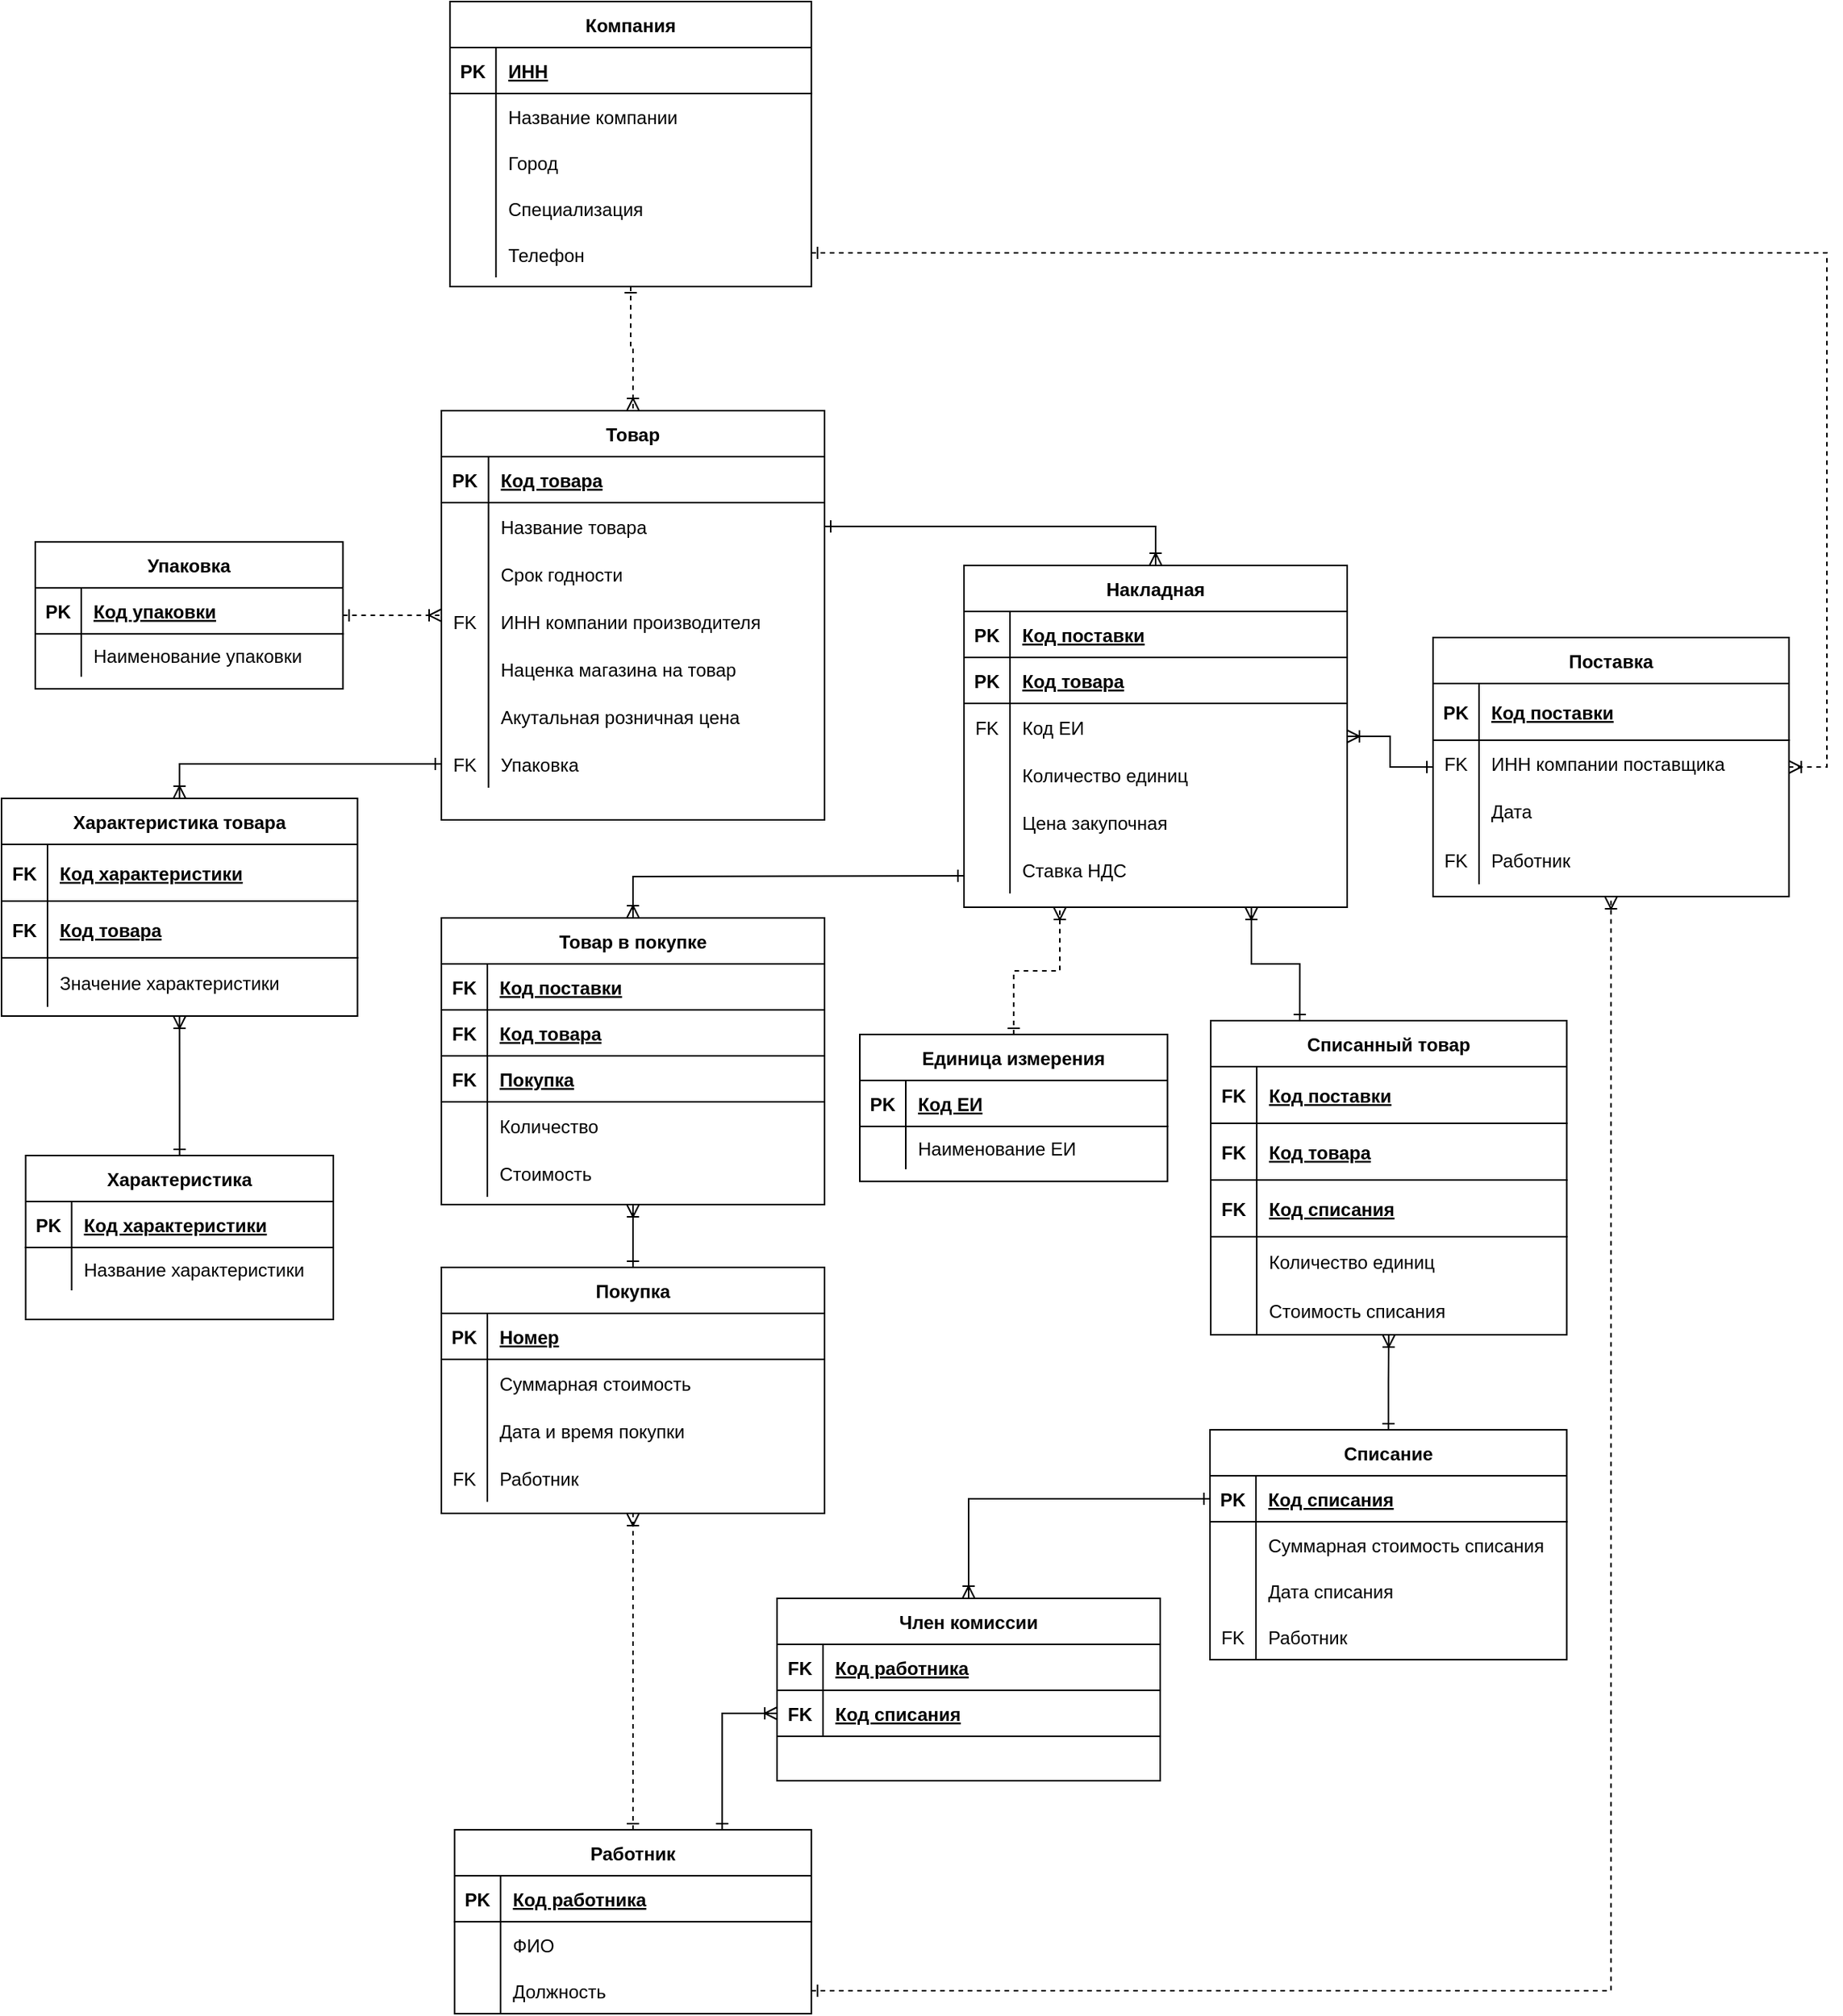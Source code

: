 <mxfile version="24.2.5" type="device">
  <diagram id="R2lEEEUBdFMjLlhIrx00" name="Page-1">
    <mxGraphModel dx="2899" dy="1206" grid="0" gridSize="10" guides="1" tooltips="1" connect="1" arrows="1" fold="1" page="1" pageScale="1" pageWidth="850" pageHeight="1100" math="0" shadow="0" extFonts="Permanent Marker^https://fonts.googleapis.com/css?family=Permanent+Marker">
      <root>
        <mxCell id="0" />
        <mxCell id="1" parent="0" />
        <mxCell id="fGA4kg8TgEzMYJl1IHVl-16" style="edgeStyle=orthogonalEdgeStyle;rounded=0;orthogonalLoop=1;jettySize=auto;html=1;dashed=1;strokeColor=default;align=center;verticalAlign=middle;fontFamily=Helvetica;fontSize=11;fontColor=default;labelBackgroundColor=default;startArrow=ERone;startFill=0;endArrow=ERoneToMany;endFill=0;" parent="1" source="C-vyLk0tnHw3VtMMgP7b-13" target="f_I18fjyUg9DNFB2FGYQ-49" edge="1">
          <mxGeometry relative="1" as="geometry">
            <Array as="points">
              <mxPoint x="738" y="180" />
            </Array>
          </mxGeometry>
        </mxCell>
        <mxCell id="fGA4kg8TgEzMYJl1IHVl-90" style="edgeStyle=orthogonalEdgeStyle;rounded=0;orthogonalLoop=1;jettySize=auto;html=1;exitX=0.5;exitY=1;exitDx=0;exitDy=0;dashed=1;strokeColor=default;align=center;verticalAlign=middle;fontFamily=Helvetica;fontSize=11;fontColor=default;labelBackgroundColor=default;startArrow=ERone;startFill=0;endArrow=ERoneToMany;endFill=0;" parent="1" source="C-vyLk0tnHw3VtMMgP7b-13" target="f_I18fjyUg9DNFB2FGYQ-8" edge="1">
          <mxGeometry relative="1" as="geometry" />
        </mxCell>
        <mxCell id="C-vyLk0tnHw3VtMMgP7b-13" value="Компания" style="shape=table;startSize=30;container=1;collapsible=1;childLayout=tableLayout;fixedRows=1;rowLines=0;fontStyle=1;align=center;resizeLast=1;" parent="1" vertex="1">
          <mxGeometry x="-160.37" y="16" width="235.75" height="186" as="geometry" />
        </mxCell>
        <mxCell id="C-vyLk0tnHw3VtMMgP7b-14" value="" style="shape=partialRectangle;collapsible=0;dropTarget=0;pointerEvents=0;fillColor=none;points=[[0,0.5],[1,0.5]];portConstraint=eastwest;top=0;left=0;right=0;bottom=1;" parent="C-vyLk0tnHw3VtMMgP7b-13" vertex="1">
          <mxGeometry y="30" width="235.75" height="30" as="geometry" />
        </mxCell>
        <mxCell id="C-vyLk0tnHw3VtMMgP7b-15" value="PK" style="shape=partialRectangle;overflow=hidden;connectable=0;fillColor=none;top=0;left=0;bottom=0;right=0;fontStyle=1;" parent="C-vyLk0tnHw3VtMMgP7b-14" vertex="1">
          <mxGeometry width="30" height="30" as="geometry">
            <mxRectangle width="30" height="30" as="alternateBounds" />
          </mxGeometry>
        </mxCell>
        <mxCell id="C-vyLk0tnHw3VtMMgP7b-16" value="ИНН" style="shape=partialRectangle;overflow=hidden;connectable=0;fillColor=none;top=0;left=0;bottom=0;right=0;align=left;spacingLeft=6;fontStyle=5;" parent="C-vyLk0tnHw3VtMMgP7b-14" vertex="1">
          <mxGeometry x="30" width="205.75" height="30" as="geometry">
            <mxRectangle width="205.75" height="30" as="alternateBounds" />
          </mxGeometry>
        </mxCell>
        <mxCell id="C-vyLk0tnHw3VtMMgP7b-17" value="" style="shape=partialRectangle;collapsible=0;dropTarget=0;pointerEvents=0;fillColor=none;points=[[0,0.5],[1,0.5]];portConstraint=eastwest;top=0;left=0;right=0;bottom=0;" parent="C-vyLk0tnHw3VtMMgP7b-13" vertex="1">
          <mxGeometry y="60" width="235.75" height="30" as="geometry" />
        </mxCell>
        <mxCell id="C-vyLk0tnHw3VtMMgP7b-18" value="" style="shape=partialRectangle;overflow=hidden;connectable=0;fillColor=none;top=0;left=0;bottom=0;right=0;" parent="C-vyLk0tnHw3VtMMgP7b-17" vertex="1">
          <mxGeometry width="30" height="30" as="geometry">
            <mxRectangle width="30" height="30" as="alternateBounds" />
          </mxGeometry>
        </mxCell>
        <mxCell id="C-vyLk0tnHw3VtMMgP7b-19" value="Название компании" style="shape=partialRectangle;overflow=hidden;connectable=0;fillColor=none;top=0;left=0;bottom=0;right=0;align=left;spacingLeft=6;" parent="C-vyLk0tnHw3VtMMgP7b-17" vertex="1">
          <mxGeometry x="30" width="205.75" height="30" as="geometry">
            <mxRectangle width="205.75" height="30" as="alternateBounds" />
          </mxGeometry>
        </mxCell>
        <mxCell id="C-vyLk0tnHw3VtMMgP7b-20" value="" style="shape=partialRectangle;collapsible=0;dropTarget=0;pointerEvents=0;fillColor=none;points=[[0,0.5],[1,0.5]];portConstraint=eastwest;top=0;left=0;right=0;bottom=0;" parent="C-vyLk0tnHw3VtMMgP7b-13" vertex="1">
          <mxGeometry y="90" width="235.75" height="30" as="geometry" />
        </mxCell>
        <mxCell id="C-vyLk0tnHw3VtMMgP7b-21" value="" style="shape=partialRectangle;overflow=hidden;connectable=0;fillColor=none;top=0;left=0;bottom=0;right=0;" parent="C-vyLk0tnHw3VtMMgP7b-20" vertex="1">
          <mxGeometry width="30" height="30" as="geometry">
            <mxRectangle width="30" height="30" as="alternateBounds" />
          </mxGeometry>
        </mxCell>
        <mxCell id="C-vyLk0tnHw3VtMMgP7b-22" value="Город" style="shape=partialRectangle;overflow=hidden;connectable=0;fillColor=none;top=0;left=0;bottom=0;right=0;align=left;spacingLeft=6;" parent="C-vyLk0tnHw3VtMMgP7b-20" vertex="1">
          <mxGeometry x="30" width="205.75" height="30" as="geometry">
            <mxRectangle width="205.75" height="30" as="alternateBounds" />
          </mxGeometry>
        </mxCell>
        <mxCell id="fGA4kg8TgEzMYJl1IHVl-87" value="" style="shape=partialRectangle;collapsible=0;dropTarget=0;pointerEvents=0;fillColor=none;points=[[0,0.5],[1,0.5]];portConstraint=eastwest;top=0;left=0;right=0;bottom=0;" parent="C-vyLk0tnHw3VtMMgP7b-13" vertex="1">
          <mxGeometry y="120" width="235.75" height="30" as="geometry" />
        </mxCell>
        <mxCell id="fGA4kg8TgEzMYJl1IHVl-88" value="" style="shape=partialRectangle;overflow=hidden;connectable=0;fillColor=none;top=0;left=0;bottom=0;right=0;" parent="fGA4kg8TgEzMYJl1IHVl-87" vertex="1">
          <mxGeometry width="30" height="30" as="geometry">
            <mxRectangle width="30" height="30" as="alternateBounds" />
          </mxGeometry>
        </mxCell>
        <mxCell id="fGA4kg8TgEzMYJl1IHVl-89" value="Специализация" style="shape=partialRectangle;overflow=hidden;connectable=0;fillColor=none;top=0;left=0;bottom=0;right=0;align=left;spacingLeft=6;" parent="fGA4kg8TgEzMYJl1IHVl-87" vertex="1">
          <mxGeometry x="30" width="205.75" height="30" as="geometry">
            <mxRectangle width="205.75" height="30" as="alternateBounds" />
          </mxGeometry>
        </mxCell>
        <mxCell id="T7OnfQyYOZ8H00sqBHIH-1" value="" style="shape=partialRectangle;collapsible=0;dropTarget=0;pointerEvents=0;fillColor=none;points=[[0,0.5],[1,0.5]];portConstraint=eastwest;top=0;left=0;right=0;bottom=0;" parent="C-vyLk0tnHw3VtMMgP7b-13" vertex="1">
          <mxGeometry y="150" width="235.75" height="30" as="geometry" />
        </mxCell>
        <mxCell id="T7OnfQyYOZ8H00sqBHIH-2" value="" style="shape=partialRectangle;overflow=hidden;connectable=0;fillColor=none;top=0;left=0;bottom=0;right=0;" parent="T7OnfQyYOZ8H00sqBHIH-1" vertex="1">
          <mxGeometry width="30" height="30" as="geometry">
            <mxRectangle width="30" height="30" as="alternateBounds" />
          </mxGeometry>
        </mxCell>
        <mxCell id="T7OnfQyYOZ8H00sqBHIH-3" value="Телефон" style="shape=partialRectangle;overflow=hidden;connectable=0;fillColor=none;top=0;left=0;bottom=0;right=0;align=left;spacingLeft=6;" parent="T7OnfQyYOZ8H00sqBHIH-1" vertex="1">
          <mxGeometry x="30" width="205.75" height="30" as="geometry">
            <mxRectangle width="205.75" height="30" as="alternateBounds" />
          </mxGeometry>
        </mxCell>
        <mxCell id="fGA4kg8TgEzMYJl1IHVl-84" style="edgeStyle=orthogonalEdgeStyle;rounded=0;orthogonalLoop=1;jettySize=auto;html=1;strokeColor=default;align=center;verticalAlign=middle;fontFamily=Helvetica;fontSize=11;fontColor=default;labelBackgroundColor=default;startArrow=ERone;startFill=0;endArrow=ERoneToMany;endFill=0;exitX=0;exitY=0.5;exitDx=0;exitDy=0;" parent="1" target="fGA4kg8TgEzMYJl1IHVl-71" edge="1">
          <mxGeometry relative="1" as="geometry">
            <mxPoint x="175" y="586.5" as="sourcePoint" />
          </mxGeometry>
        </mxCell>
        <mxCell id="f_I18fjyUg9DNFB2FGYQ-8" value="Товар" style="shape=table;startSize=30;container=1;collapsible=1;childLayout=tableLayout;fixedRows=1;rowLines=0;fontStyle=1;align=center;resizeLast=1;" parent="1" vertex="1">
          <mxGeometry x="-166" y="283" width="250" height="267" as="geometry" />
        </mxCell>
        <mxCell id="f_I18fjyUg9DNFB2FGYQ-9" value="" style="shape=partialRectangle;collapsible=0;dropTarget=0;pointerEvents=0;fillColor=none;points=[[0,0.5],[1,0.5]];portConstraint=eastwest;top=0;left=0;right=0;bottom=1;" parent="f_I18fjyUg9DNFB2FGYQ-8" vertex="1">
          <mxGeometry y="30" width="250" height="30" as="geometry" />
        </mxCell>
        <mxCell id="f_I18fjyUg9DNFB2FGYQ-10" value="PK" style="shape=partialRectangle;overflow=hidden;connectable=0;fillColor=none;top=0;left=0;bottom=0;right=0;fontStyle=1;" parent="f_I18fjyUg9DNFB2FGYQ-9" vertex="1">
          <mxGeometry width="30.75" height="30" as="geometry">
            <mxRectangle width="30.75" height="30" as="alternateBounds" />
          </mxGeometry>
        </mxCell>
        <mxCell id="f_I18fjyUg9DNFB2FGYQ-11" value="Код товара" style="shape=partialRectangle;overflow=hidden;connectable=0;fillColor=none;top=0;left=0;bottom=0;right=0;align=left;spacingLeft=6;fontStyle=5;" parent="f_I18fjyUg9DNFB2FGYQ-9" vertex="1">
          <mxGeometry x="30.75" width="219.25" height="30" as="geometry">
            <mxRectangle width="219.25" height="30" as="alternateBounds" />
          </mxGeometry>
        </mxCell>
        <mxCell id="f_I18fjyUg9DNFB2FGYQ-12" value="" style="shape=partialRectangle;collapsible=0;dropTarget=0;pointerEvents=0;fillColor=none;points=[[0,0.5],[1,0.5]];portConstraint=eastwest;top=0;left=0;right=0;bottom=0;" parent="f_I18fjyUg9DNFB2FGYQ-8" vertex="1">
          <mxGeometry y="60" width="250" height="31" as="geometry" />
        </mxCell>
        <mxCell id="f_I18fjyUg9DNFB2FGYQ-13" value="" style="shape=partialRectangle;overflow=hidden;connectable=0;fillColor=none;top=0;left=0;bottom=0;right=0;" parent="f_I18fjyUg9DNFB2FGYQ-12" vertex="1">
          <mxGeometry width="30.75" height="31" as="geometry">
            <mxRectangle width="30.75" height="31" as="alternateBounds" />
          </mxGeometry>
        </mxCell>
        <object label="Название товара" city="sdfsdf" id="f_I18fjyUg9DNFB2FGYQ-14">
          <mxCell style="shape=partialRectangle;overflow=hidden;connectable=0;fillColor=none;top=0;left=0;bottom=0;right=0;align=left;spacingLeft=6;" parent="f_I18fjyUg9DNFB2FGYQ-12" vertex="1">
            <mxGeometry x="30.75" width="219.25" height="31" as="geometry">
              <mxRectangle width="219.25" height="31" as="alternateBounds" />
            </mxGeometry>
          </mxCell>
        </object>
        <mxCell id="f_I18fjyUg9DNFB2FGYQ-41" value="" style="shape=partialRectangle;collapsible=0;dropTarget=0;pointerEvents=0;fillColor=none;points=[[0,0.5],[1,0.5]];portConstraint=eastwest;top=0;left=0;right=0;bottom=0;" parent="f_I18fjyUg9DNFB2FGYQ-8" vertex="1">
          <mxGeometry y="91" width="250" height="31" as="geometry" />
        </mxCell>
        <mxCell id="f_I18fjyUg9DNFB2FGYQ-42" value="" style="shape=partialRectangle;overflow=hidden;connectable=0;fillColor=none;top=0;left=0;bottom=0;right=0;" parent="f_I18fjyUg9DNFB2FGYQ-41" vertex="1">
          <mxGeometry width="30.75" height="31" as="geometry">
            <mxRectangle width="30.75" height="31" as="alternateBounds" />
          </mxGeometry>
        </mxCell>
        <object label="Срок годности" city="sdfsdf" id="f_I18fjyUg9DNFB2FGYQ-43">
          <mxCell style="shape=partialRectangle;overflow=hidden;connectable=0;fillColor=none;top=0;left=0;bottom=0;right=0;align=left;spacingLeft=6;" parent="f_I18fjyUg9DNFB2FGYQ-41" vertex="1">
            <mxGeometry x="30.75" width="219.25" height="31" as="geometry">
              <mxRectangle width="219.25" height="31" as="alternateBounds" />
            </mxGeometry>
          </mxCell>
        </object>
        <mxCell id="f_I18fjyUg9DNFB2FGYQ-44" value="" style="shape=partialRectangle;collapsible=0;dropTarget=0;pointerEvents=0;fillColor=none;points=[[0,0.5],[1,0.5]];portConstraint=eastwest;top=0;left=0;right=0;bottom=0;" parent="f_I18fjyUg9DNFB2FGYQ-8" vertex="1">
          <mxGeometry y="122" width="250" height="31" as="geometry" />
        </mxCell>
        <mxCell id="f_I18fjyUg9DNFB2FGYQ-45" value="FK" style="shape=partialRectangle;overflow=hidden;connectable=0;fillColor=none;top=0;left=0;bottom=0;right=0;" parent="f_I18fjyUg9DNFB2FGYQ-44" vertex="1">
          <mxGeometry width="30.75" height="31" as="geometry">
            <mxRectangle width="30.75" height="31" as="alternateBounds" />
          </mxGeometry>
        </mxCell>
        <object label="ИНН компании производителя" city="sdfsdf" id="f_I18fjyUg9DNFB2FGYQ-46">
          <mxCell style="shape=partialRectangle;overflow=hidden;connectable=0;fillColor=none;top=0;left=0;bottom=0;right=0;align=left;spacingLeft=6;" parent="f_I18fjyUg9DNFB2FGYQ-44" vertex="1">
            <mxGeometry x="30.75" width="219.25" height="31" as="geometry">
              <mxRectangle width="219.25" height="31" as="alternateBounds" />
            </mxGeometry>
          </mxCell>
        </object>
        <mxCell id="f_I18fjyUg9DNFB2FGYQ-148" value="" style="shape=partialRectangle;collapsible=0;dropTarget=0;pointerEvents=0;fillColor=none;points=[[0,0.5],[1,0.5]];portConstraint=eastwest;top=0;left=0;right=0;bottom=0;" parent="f_I18fjyUg9DNFB2FGYQ-8" vertex="1">
          <mxGeometry y="153" width="250" height="31" as="geometry" />
        </mxCell>
        <mxCell id="f_I18fjyUg9DNFB2FGYQ-149" value="" style="shape=partialRectangle;overflow=hidden;connectable=0;fillColor=none;top=0;left=0;bottom=0;right=0;" parent="f_I18fjyUg9DNFB2FGYQ-148" vertex="1">
          <mxGeometry width="30.75" height="31" as="geometry">
            <mxRectangle width="30.75" height="31" as="alternateBounds" />
          </mxGeometry>
        </mxCell>
        <object label="Наценка магазина на товар" city="sdfsdf" id="f_I18fjyUg9DNFB2FGYQ-150">
          <mxCell style="shape=partialRectangle;overflow=hidden;connectable=0;fillColor=none;top=0;left=0;bottom=0;right=0;align=left;spacingLeft=6;" parent="f_I18fjyUg9DNFB2FGYQ-148" vertex="1">
            <mxGeometry x="30.75" width="219.25" height="31" as="geometry">
              <mxRectangle width="219.25" height="31" as="alternateBounds" />
            </mxGeometry>
          </mxCell>
        </object>
        <mxCell id="fGA4kg8TgEzMYJl1IHVl-68" value="" style="shape=partialRectangle;collapsible=0;dropTarget=0;pointerEvents=0;fillColor=none;points=[[0,0.5],[1,0.5]];portConstraint=eastwest;top=0;left=0;right=0;bottom=0;" parent="f_I18fjyUg9DNFB2FGYQ-8" vertex="1">
          <mxGeometry y="184" width="250" height="31" as="geometry" />
        </mxCell>
        <mxCell id="fGA4kg8TgEzMYJl1IHVl-69" value="" style="shape=partialRectangle;overflow=hidden;connectable=0;fillColor=none;top=0;left=0;bottom=0;right=0;" parent="fGA4kg8TgEzMYJl1IHVl-68" vertex="1">
          <mxGeometry width="30.75" height="31" as="geometry">
            <mxRectangle width="30.75" height="31" as="alternateBounds" />
          </mxGeometry>
        </mxCell>
        <object label="Акутальная розничная цена" city="sdfsdf" id="fGA4kg8TgEzMYJl1IHVl-70">
          <mxCell style="shape=partialRectangle;overflow=hidden;connectable=0;fillColor=none;top=0;left=0;bottom=0;right=0;align=left;spacingLeft=6;" parent="fGA4kg8TgEzMYJl1IHVl-68" vertex="1">
            <mxGeometry x="30.75" width="219.25" height="31" as="geometry">
              <mxRectangle width="219.25" height="31" as="alternateBounds" />
            </mxGeometry>
          </mxCell>
        </object>
        <mxCell id="E8cAx2pGSvw5zw2pjkjt-13" value="" style="shape=partialRectangle;collapsible=0;dropTarget=0;pointerEvents=0;fillColor=none;points=[[0,0.5],[1,0.5]];portConstraint=eastwest;top=0;left=0;right=0;bottom=0;" parent="f_I18fjyUg9DNFB2FGYQ-8" vertex="1">
          <mxGeometry y="215" width="250" height="31" as="geometry" />
        </mxCell>
        <mxCell id="E8cAx2pGSvw5zw2pjkjt-14" value="FK" style="shape=partialRectangle;overflow=hidden;connectable=0;fillColor=none;top=0;left=0;bottom=0;right=0;" parent="E8cAx2pGSvw5zw2pjkjt-13" vertex="1">
          <mxGeometry width="30.75" height="31" as="geometry">
            <mxRectangle width="30.75" height="31" as="alternateBounds" />
          </mxGeometry>
        </mxCell>
        <object label="Упаковка" city="sdfsdf" id="E8cAx2pGSvw5zw2pjkjt-15">
          <mxCell style="shape=partialRectangle;overflow=hidden;connectable=0;fillColor=none;top=0;left=0;bottom=0;right=0;align=left;spacingLeft=6;" parent="E8cAx2pGSvw5zw2pjkjt-13" vertex="1">
            <mxGeometry x="30.75" width="219.25" height="31" as="geometry">
              <mxRectangle width="219.25" height="31" as="alternateBounds" />
            </mxGeometry>
          </mxCell>
        </object>
        <mxCell id="f_I18fjyUg9DNFB2FGYQ-49" value="Поставка" style="shape=table;startSize=30;container=1;collapsible=1;childLayout=tableLayout;fixedRows=1;rowLines=0;fontStyle=1;align=center;resizeLast=1;" parent="1" vertex="1">
          <mxGeometry x="481" y="431" width="232.25" height="169" as="geometry" />
        </mxCell>
        <mxCell id="f_I18fjyUg9DNFB2FGYQ-50" value="" style="shape=partialRectangle;collapsible=0;dropTarget=0;pointerEvents=0;fillColor=none;points=[[0,0.5],[1,0.5]];portConstraint=eastwest;top=0;left=0;right=0;bottom=1;" parent="f_I18fjyUg9DNFB2FGYQ-49" vertex="1">
          <mxGeometry y="30" width="232.25" height="37" as="geometry" />
        </mxCell>
        <mxCell id="f_I18fjyUg9DNFB2FGYQ-51" value="PK" style="shape=partialRectangle;overflow=hidden;connectable=0;fillColor=none;top=0;left=0;bottom=0;right=0;fontStyle=1;" parent="f_I18fjyUg9DNFB2FGYQ-50" vertex="1">
          <mxGeometry width="30" height="37" as="geometry">
            <mxRectangle width="30" height="37" as="alternateBounds" />
          </mxGeometry>
        </mxCell>
        <mxCell id="f_I18fjyUg9DNFB2FGYQ-52" value="Код поставки" style="shape=partialRectangle;overflow=hidden;connectable=0;fillColor=none;top=0;left=0;bottom=0;right=0;align=left;spacingLeft=6;fontStyle=5;" parent="f_I18fjyUg9DNFB2FGYQ-50" vertex="1">
          <mxGeometry x="30" width="202.25" height="37" as="geometry">
            <mxRectangle width="202.25" height="37" as="alternateBounds" />
          </mxGeometry>
        </mxCell>
        <mxCell id="f_I18fjyUg9DNFB2FGYQ-53" value="" style="shape=partialRectangle;collapsible=0;dropTarget=0;pointerEvents=0;fillColor=none;points=[[0,0.5],[1,0.5]];portConstraint=eastwest;top=0;left=0;right=0;bottom=0;" parent="f_I18fjyUg9DNFB2FGYQ-49" vertex="1">
          <mxGeometry y="67" width="232.25" height="30" as="geometry" />
        </mxCell>
        <mxCell id="f_I18fjyUg9DNFB2FGYQ-54" value="FK" style="shape=partialRectangle;overflow=hidden;connectable=0;fillColor=none;top=0;left=0;bottom=0;right=0;" parent="f_I18fjyUg9DNFB2FGYQ-53" vertex="1">
          <mxGeometry width="30" height="30" as="geometry">
            <mxRectangle width="30" height="30" as="alternateBounds" />
          </mxGeometry>
        </mxCell>
        <mxCell id="f_I18fjyUg9DNFB2FGYQ-55" value="ИНН компании поставщика" style="shape=partialRectangle;overflow=hidden;connectable=0;fillColor=none;top=0;left=0;bottom=0;right=0;align=left;spacingLeft=6;" parent="f_I18fjyUg9DNFB2FGYQ-53" vertex="1">
          <mxGeometry x="30" width="202.25" height="30" as="geometry">
            <mxRectangle width="202.25" height="30" as="alternateBounds" />
          </mxGeometry>
        </mxCell>
        <mxCell id="f_I18fjyUg9DNFB2FGYQ-59" value="" style="shape=partialRectangle;collapsible=0;dropTarget=0;pointerEvents=0;fillColor=none;points=[[0,0.5],[1,0.5]];portConstraint=eastwest;top=0;left=0;right=0;bottom=0;" parent="f_I18fjyUg9DNFB2FGYQ-49" vertex="1">
          <mxGeometry y="97" width="232.25" height="32" as="geometry" />
        </mxCell>
        <mxCell id="f_I18fjyUg9DNFB2FGYQ-60" value="" style="shape=partialRectangle;overflow=hidden;connectable=0;fillColor=none;top=0;left=0;bottom=0;right=0;" parent="f_I18fjyUg9DNFB2FGYQ-59" vertex="1">
          <mxGeometry width="30" height="32" as="geometry">
            <mxRectangle width="30" height="32" as="alternateBounds" />
          </mxGeometry>
        </mxCell>
        <mxCell id="f_I18fjyUg9DNFB2FGYQ-61" value="Дата" style="shape=partialRectangle;overflow=hidden;connectable=0;fillColor=none;top=0;left=0;bottom=0;right=0;align=left;spacingLeft=6;" parent="f_I18fjyUg9DNFB2FGYQ-59" vertex="1">
          <mxGeometry x="30" width="202.25" height="32" as="geometry">
            <mxRectangle width="202.25" height="32" as="alternateBounds" />
          </mxGeometry>
        </mxCell>
        <mxCell id="_huPxELkS43ipngJJ9W5-21" value="" style="shape=partialRectangle;collapsible=0;dropTarget=0;pointerEvents=0;fillColor=none;points=[[0,0.5],[1,0.5]];portConstraint=eastwest;top=0;left=0;right=0;bottom=0;" parent="f_I18fjyUg9DNFB2FGYQ-49" vertex="1">
          <mxGeometry y="129" width="232.25" height="32" as="geometry" />
        </mxCell>
        <mxCell id="_huPxELkS43ipngJJ9W5-22" value="FK" style="shape=partialRectangle;overflow=hidden;connectable=0;fillColor=none;top=0;left=0;bottom=0;right=0;" parent="_huPxELkS43ipngJJ9W5-21" vertex="1">
          <mxGeometry width="30" height="32" as="geometry">
            <mxRectangle width="30" height="32" as="alternateBounds" />
          </mxGeometry>
        </mxCell>
        <mxCell id="_huPxELkS43ipngJJ9W5-23" value="Работник" style="shape=partialRectangle;overflow=hidden;connectable=0;fillColor=none;top=0;left=0;bottom=0;right=0;align=left;spacingLeft=6;" parent="_huPxELkS43ipngJJ9W5-21" vertex="1">
          <mxGeometry x="30" width="202.25" height="32" as="geometry">
            <mxRectangle width="202.25" height="32" as="alternateBounds" />
          </mxGeometry>
        </mxCell>
        <mxCell id="f_I18fjyUg9DNFB2FGYQ-68" value="Единица измерения" style="shape=table;startSize=30;container=1;collapsible=1;childLayout=tableLayout;fixedRows=1;rowLines=0;fontStyle=1;align=center;resizeLast=1;" parent="1" vertex="1">
          <mxGeometry x="107" y="690" width="200.75" height="95.87" as="geometry">
            <mxRectangle x="45" y="431" width="120" height="30" as="alternateBounds" />
          </mxGeometry>
        </mxCell>
        <mxCell id="f_I18fjyUg9DNFB2FGYQ-69" value="" style="shape=partialRectangle;collapsible=0;dropTarget=0;pointerEvents=0;fillColor=none;points=[[0,0.5],[1,0.5]];portConstraint=eastwest;top=0;left=0;right=0;bottom=1;" parent="f_I18fjyUg9DNFB2FGYQ-68" vertex="1">
          <mxGeometry y="30" width="200.75" height="30" as="geometry" />
        </mxCell>
        <mxCell id="f_I18fjyUg9DNFB2FGYQ-70" value="PK" style="shape=partialRectangle;overflow=hidden;connectable=0;fillColor=none;top=0;left=0;bottom=0;right=0;fontStyle=1;" parent="f_I18fjyUg9DNFB2FGYQ-69" vertex="1">
          <mxGeometry width="30" height="30" as="geometry">
            <mxRectangle width="30" height="30" as="alternateBounds" />
          </mxGeometry>
        </mxCell>
        <mxCell id="f_I18fjyUg9DNFB2FGYQ-71" value="Код ЕИ" style="shape=partialRectangle;overflow=hidden;connectable=0;fillColor=none;top=0;left=0;bottom=0;right=0;align=left;spacingLeft=6;fontStyle=5;" parent="f_I18fjyUg9DNFB2FGYQ-69" vertex="1">
          <mxGeometry x="30" width="170.75" height="30" as="geometry">
            <mxRectangle width="170.75" height="30" as="alternateBounds" />
          </mxGeometry>
        </mxCell>
        <mxCell id="f_I18fjyUg9DNFB2FGYQ-72" value="" style="shape=partialRectangle;collapsible=0;dropTarget=0;pointerEvents=0;fillColor=none;points=[[0,0.5],[1,0.5]];portConstraint=eastwest;top=0;left=0;right=0;bottom=0;" parent="f_I18fjyUg9DNFB2FGYQ-68" vertex="1">
          <mxGeometry y="60" width="200.75" height="28" as="geometry" />
        </mxCell>
        <mxCell id="f_I18fjyUg9DNFB2FGYQ-73" value="" style="shape=partialRectangle;overflow=hidden;connectable=0;fillColor=none;top=0;left=0;bottom=0;right=0;" parent="f_I18fjyUg9DNFB2FGYQ-72" vertex="1">
          <mxGeometry width="30" height="28" as="geometry">
            <mxRectangle width="30" height="28" as="alternateBounds" />
          </mxGeometry>
        </mxCell>
        <object label="Наименование ЕИ" city="sdfsdf" id="f_I18fjyUg9DNFB2FGYQ-74">
          <mxCell style="shape=partialRectangle;overflow=hidden;connectable=0;fillColor=none;top=0;left=0;bottom=0;right=0;align=left;spacingLeft=6;" parent="f_I18fjyUg9DNFB2FGYQ-72" vertex="1">
            <mxGeometry x="30" width="170.75" height="28" as="geometry">
              <mxRectangle width="170.75" height="28" as="alternateBounds" />
            </mxGeometry>
          </mxCell>
        </object>
        <mxCell id="f_I18fjyUg9DNFB2FGYQ-119" style="edgeStyle=orthogonalEdgeStyle;rounded=0;orthogonalLoop=1;jettySize=auto;html=1;endArrow=ERoneToMany;endFill=0;startArrow=ERone;startFill=0;dashed=1;entryX=0.25;entryY=1;entryDx=0;entryDy=0;" parent="1" source="f_I18fjyUg9DNFB2FGYQ-68" target="fGA4kg8TgEzMYJl1IHVl-1" edge="1">
          <mxGeometry relative="1" as="geometry">
            <mxPoint x="599" y="274" as="sourcePoint" />
            <mxPoint x="520" y="175" as="targetPoint" />
          </mxGeometry>
        </mxCell>
        <mxCell id="fGA4kg8TgEzMYJl1IHVl-85" style="edgeStyle=orthogonalEdgeStyle;rounded=0;orthogonalLoop=1;jettySize=auto;html=1;strokeColor=default;align=center;verticalAlign=middle;fontFamily=Helvetica;fontSize=11;fontColor=default;labelBackgroundColor=default;startArrow=ERone;startFill=0;endArrow=ERoneToMany;endFill=0;" parent="1" source="f_I18fjyUg9DNFB2FGYQ-132" target="fGA4kg8TgEzMYJl1IHVl-71" edge="1">
          <mxGeometry relative="1" as="geometry" />
        </mxCell>
        <mxCell id="f_I18fjyUg9DNFB2FGYQ-132" value="Покупка" style="shape=table;startSize=30;container=1;collapsible=1;childLayout=tableLayout;fixedRows=1;rowLines=0;fontStyle=1;align=center;resizeLast=1;" parent="1" vertex="1">
          <mxGeometry x="-166" y="842" width="250" height="160.5" as="geometry">
            <mxRectangle x="45" y="431" width="120" height="30" as="alternateBounds" />
          </mxGeometry>
        </mxCell>
        <mxCell id="f_I18fjyUg9DNFB2FGYQ-133" value="" style="shape=partialRectangle;collapsible=0;dropTarget=0;pointerEvents=0;fillColor=none;points=[[0,0.5],[1,0.5]];portConstraint=eastwest;top=0;left=0;right=0;bottom=1;" parent="f_I18fjyUg9DNFB2FGYQ-132" vertex="1">
          <mxGeometry y="30" width="250" height="30" as="geometry" />
        </mxCell>
        <mxCell id="f_I18fjyUg9DNFB2FGYQ-134" value="PK" style="shape=partialRectangle;overflow=hidden;connectable=0;fillColor=none;top=0;left=0;bottom=0;right=0;fontStyle=1;" parent="f_I18fjyUg9DNFB2FGYQ-133" vertex="1">
          <mxGeometry width="30" height="30" as="geometry">
            <mxRectangle width="30" height="30" as="alternateBounds" />
          </mxGeometry>
        </mxCell>
        <mxCell id="f_I18fjyUg9DNFB2FGYQ-135" value="Номер" style="shape=partialRectangle;overflow=hidden;connectable=0;fillColor=none;top=0;left=0;bottom=0;right=0;align=left;spacingLeft=6;fontStyle=5;" parent="f_I18fjyUg9DNFB2FGYQ-133" vertex="1">
          <mxGeometry x="30" width="220" height="30" as="geometry">
            <mxRectangle width="220" height="30" as="alternateBounds" />
          </mxGeometry>
        </mxCell>
        <mxCell id="9CJksuY69nu4rz1NFT5Z-1" value="" style="shape=partialRectangle;collapsible=0;dropTarget=0;pointerEvents=0;fillColor=none;points=[[0,0.5],[1,0.5]];portConstraint=eastwest;top=0;left=0;right=0;bottom=0;" parent="f_I18fjyUg9DNFB2FGYQ-132" vertex="1">
          <mxGeometry y="60" width="250" height="31" as="geometry" />
        </mxCell>
        <mxCell id="9CJksuY69nu4rz1NFT5Z-2" value="" style="shape=partialRectangle;overflow=hidden;connectable=0;fillColor=none;top=0;left=0;bottom=0;right=0;" parent="9CJksuY69nu4rz1NFT5Z-1" vertex="1">
          <mxGeometry width="30" height="31" as="geometry">
            <mxRectangle width="30" height="31" as="alternateBounds" />
          </mxGeometry>
        </mxCell>
        <object label="Суммарная стоимость" city="sdfsdf" id="9CJksuY69nu4rz1NFT5Z-3">
          <mxCell style="shape=partialRectangle;overflow=hidden;connectable=0;fillColor=none;top=0;left=0;bottom=0;right=0;align=left;spacingLeft=6;" parent="9CJksuY69nu4rz1NFT5Z-1" vertex="1">
            <mxGeometry x="30" width="220" height="31" as="geometry">
              <mxRectangle width="220" height="31" as="alternateBounds" />
            </mxGeometry>
          </mxCell>
        </object>
        <mxCell id="E8cAx2pGSvw5zw2pjkjt-1" value="" style="shape=partialRectangle;collapsible=0;dropTarget=0;pointerEvents=0;fillColor=none;points=[[0,0.5],[1,0.5]];portConstraint=eastwest;top=0;left=0;right=0;bottom=0;" parent="f_I18fjyUg9DNFB2FGYQ-132" vertex="1">
          <mxGeometry y="91" width="250" height="31" as="geometry" />
        </mxCell>
        <mxCell id="E8cAx2pGSvw5zw2pjkjt-2" value="" style="shape=partialRectangle;overflow=hidden;connectable=0;fillColor=none;top=0;left=0;bottom=0;right=0;" parent="E8cAx2pGSvw5zw2pjkjt-1" vertex="1">
          <mxGeometry width="30" height="31" as="geometry">
            <mxRectangle width="30" height="31" as="alternateBounds" />
          </mxGeometry>
        </mxCell>
        <object label="Дата и время покупки" city="sdfsdf" id="E8cAx2pGSvw5zw2pjkjt-3">
          <mxCell style="shape=partialRectangle;overflow=hidden;connectable=0;fillColor=none;top=0;left=0;bottom=0;right=0;align=left;spacingLeft=6;" parent="E8cAx2pGSvw5zw2pjkjt-1" vertex="1">
            <mxGeometry x="30" width="220" height="31" as="geometry">
              <mxRectangle width="220" height="31" as="alternateBounds" />
            </mxGeometry>
          </mxCell>
        </object>
        <mxCell id="_huPxELkS43ipngJJ9W5-15" value="" style="shape=partialRectangle;collapsible=0;dropTarget=0;pointerEvents=0;fillColor=none;points=[[0,0.5],[1,0.5]];portConstraint=eastwest;top=0;left=0;right=0;bottom=0;" parent="f_I18fjyUg9DNFB2FGYQ-132" vertex="1">
          <mxGeometry y="122" width="250" height="31" as="geometry" />
        </mxCell>
        <mxCell id="_huPxELkS43ipngJJ9W5-16" value="FK" style="shape=partialRectangle;overflow=hidden;connectable=0;fillColor=none;top=0;left=0;bottom=0;right=0;" parent="_huPxELkS43ipngJJ9W5-15" vertex="1">
          <mxGeometry width="30" height="31" as="geometry">
            <mxRectangle width="30" height="31" as="alternateBounds" />
          </mxGeometry>
        </mxCell>
        <object label="Работник" city="sdfsdf" id="_huPxELkS43ipngJJ9W5-17">
          <mxCell style="shape=partialRectangle;overflow=hidden;connectable=0;fillColor=none;top=0;left=0;bottom=0;right=0;align=left;spacingLeft=6;" parent="_huPxELkS43ipngJJ9W5-15" vertex="1">
            <mxGeometry x="30" width="220" height="31" as="geometry">
              <mxRectangle width="220" height="31" as="alternateBounds" />
            </mxGeometry>
          </mxCell>
        </object>
        <mxCell id="fGA4kg8TgEzMYJl1IHVl-58" style="edgeStyle=orthogonalEdgeStyle;rounded=0;orthogonalLoop=1;jettySize=auto;html=1;strokeColor=default;align=center;verticalAlign=middle;fontFamily=Helvetica;fontSize=11;fontColor=default;labelBackgroundColor=default;startArrow=ERone;startFill=0;endArrow=ERoneToMany;endFill=0;" parent="1" source="l4-AbHs2WRIQqdB-9EEm-1" target="fGA4kg8TgEzMYJl1IHVl-41" edge="1">
          <mxGeometry relative="1" as="geometry" />
        </mxCell>
        <mxCell id="l4-AbHs2WRIQqdB-9EEm-1" value="Списание" style="shape=table;startSize=30;container=1;collapsible=1;childLayout=tableLayout;fixedRows=1;rowLines=0;fontStyle=1;align=center;resizeLast=1;" parent="1" vertex="1">
          <mxGeometry x="335.5" y="948" width="232.75" height="150" as="geometry" />
        </mxCell>
        <mxCell id="l4-AbHs2WRIQqdB-9EEm-2" value="" style="shape=partialRectangle;collapsible=0;dropTarget=0;pointerEvents=0;fillColor=none;points=[[0,0.5],[1,0.5]];portConstraint=eastwest;top=0;left=0;right=0;bottom=1;" parent="l4-AbHs2WRIQqdB-9EEm-1" vertex="1">
          <mxGeometry y="30" width="232.75" height="30" as="geometry" />
        </mxCell>
        <mxCell id="l4-AbHs2WRIQqdB-9EEm-3" value="PK" style="shape=partialRectangle;overflow=hidden;connectable=0;fillColor=none;top=0;left=0;bottom=0;right=0;fontStyle=1;" parent="l4-AbHs2WRIQqdB-9EEm-2" vertex="1">
          <mxGeometry width="30" height="30" as="geometry">
            <mxRectangle width="30" height="30" as="alternateBounds" />
          </mxGeometry>
        </mxCell>
        <mxCell id="l4-AbHs2WRIQqdB-9EEm-4" value="Код списания" style="shape=partialRectangle;overflow=hidden;connectable=0;fillColor=none;top=0;left=0;bottom=0;right=0;align=left;spacingLeft=6;fontStyle=5;" parent="l4-AbHs2WRIQqdB-9EEm-2" vertex="1">
          <mxGeometry x="30" width="202.75" height="30" as="geometry">
            <mxRectangle width="202.75" height="30" as="alternateBounds" />
          </mxGeometry>
        </mxCell>
        <mxCell id="l4-AbHs2WRIQqdB-9EEm-5" value="" style="shape=partialRectangle;collapsible=0;dropTarget=0;pointerEvents=0;fillColor=none;points=[[0,0.5],[1,0.5]];portConstraint=eastwest;top=0;left=0;right=0;bottom=0;" parent="l4-AbHs2WRIQqdB-9EEm-1" vertex="1">
          <mxGeometry y="60" width="232.75" height="30" as="geometry" />
        </mxCell>
        <mxCell id="l4-AbHs2WRIQqdB-9EEm-6" value="" style="shape=partialRectangle;overflow=hidden;connectable=0;fillColor=none;top=0;left=0;bottom=0;right=0;" parent="l4-AbHs2WRIQqdB-9EEm-5" vertex="1">
          <mxGeometry width="30" height="30" as="geometry">
            <mxRectangle width="30" height="30" as="alternateBounds" />
          </mxGeometry>
        </mxCell>
        <mxCell id="l4-AbHs2WRIQqdB-9EEm-7" value="Суммарная стоимость списания" style="shape=partialRectangle;overflow=hidden;connectable=0;fillColor=none;top=0;left=0;bottom=0;right=0;align=left;spacingLeft=6;" parent="l4-AbHs2WRIQqdB-9EEm-5" vertex="1">
          <mxGeometry x="30" width="202.75" height="30" as="geometry">
            <mxRectangle width="202.75" height="30" as="alternateBounds" />
          </mxGeometry>
        </mxCell>
        <mxCell id="l4-AbHs2WRIQqdB-9EEm-11" value="" style="shape=partialRectangle;collapsible=0;dropTarget=0;pointerEvents=0;fillColor=none;points=[[0,0.5],[1,0.5]];portConstraint=eastwest;top=0;left=0;right=0;bottom=0;" parent="l4-AbHs2WRIQqdB-9EEm-1" vertex="1">
          <mxGeometry y="90" width="232.75" height="30" as="geometry" />
        </mxCell>
        <mxCell id="l4-AbHs2WRIQqdB-9EEm-12" value="" style="shape=partialRectangle;overflow=hidden;connectable=0;fillColor=none;top=0;left=0;bottom=0;right=0;" parent="l4-AbHs2WRIQqdB-9EEm-11" vertex="1">
          <mxGeometry width="30" height="30" as="geometry">
            <mxRectangle width="30" height="30" as="alternateBounds" />
          </mxGeometry>
        </mxCell>
        <mxCell id="l4-AbHs2WRIQqdB-9EEm-13" value="Дата списания" style="shape=partialRectangle;overflow=hidden;connectable=0;fillColor=none;top=0;left=0;bottom=0;right=0;align=left;spacingLeft=6;" parent="l4-AbHs2WRIQqdB-9EEm-11" vertex="1">
          <mxGeometry x="30" width="202.75" height="30" as="geometry">
            <mxRectangle width="202.75" height="30" as="alternateBounds" />
          </mxGeometry>
        </mxCell>
        <mxCell id="_huPxELkS43ipngJJ9W5-18" value="" style="shape=partialRectangle;collapsible=0;dropTarget=0;pointerEvents=0;fillColor=none;points=[[0,0.5],[1,0.5]];portConstraint=eastwest;top=0;left=0;right=0;bottom=0;" parent="l4-AbHs2WRIQqdB-9EEm-1" vertex="1">
          <mxGeometry y="120" width="232.75" height="30" as="geometry" />
        </mxCell>
        <mxCell id="_huPxELkS43ipngJJ9W5-19" value="FK" style="shape=partialRectangle;overflow=hidden;connectable=0;fillColor=none;top=0;left=0;bottom=0;right=0;" parent="_huPxELkS43ipngJJ9W5-18" vertex="1">
          <mxGeometry width="30" height="30" as="geometry">
            <mxRectangle width="30" height="30" as="alternateBounds" />
          </mxGeometry>
        </mxCell>
        <mxCell id="_huPxELkS43ipngJJ9W5-20" value="Работник" style="shape=partialRectangle;overflow=hidden;connectable=0;fillColor=none;top=0;left=0;bottom=0;right=0;align=left;spacingLeft=6;" parent="_huPxELkS43ipngJJ9W5-18" vertex="1">
          <mxGeometry x="30" width="202.75" height="30" as="geometry">
            <mxRectangle width="202.75" height="30" as="alternateBounds" />
          </mxGeometry>
        </mxCell>
        <mxCell id="fGA4kg8TgEzMYJl1IHVl-86" style="edgeStyle=orthogonalEdgeStyle;rounded=0;orthogonalLoop=1;jettySize=auto;html=1;dashed=1;strokeColor=default;align=center;verticalAlign=middle;fontFamily=Helvetica;fontSize=11;fontColor=default;labelBackgroundColor=default;startArrow=ERone;startFill=0;endArrow=ERoneToMany;endFill=0;" parent="1" source="E8cAx2pGSvw5zw2pjkjt-16" target="f_I18fjyUg9DNFB2FGYQ-8" edge="1">
          <mxGeometry relative="1" as="geometry" />
        </mxCell>
        <mxCell id="E8cAx2pGSvw5zw2pjkjt-16" value="Упаковка" style="shape=table;startSize=30;container=1;collapsible=1;childLayout=tableLayout;fixedRows=1;rowLines=0;fontStyle=1;align=center;resizeLast=1;" parent="1" vertex="1">
          <mxGeometry x="-431" y="368.57" width="200.75" height="95.87" as="geometry">
            <mxRectangle x="45" y="431" width="120" height="30" as="alternateBounds" />
          </mxGeometry>
        </mxCell>
        <mxCell id="E8cAx2pGSvw5zw2pjkjt-17" value="" style="shape=partialRectangle;collapsible=0;dropTarget=0;pointerEvents=0;fillColor=none;points=[[0,0.5],[1,0.5]];portConstraint=eastwest;top=0;left=0;right=0;bottom=1;" parent="E8cAx2pGSvw5zw2pjkjt-16" vertex="1">
          <mxGeometry y="30" width="200.75" height="30" as="geometry" />
        </mxCell>
        <mxCell id="E8cAx2pGSvw5zw2pjkjt-18" value="PK" style="shape=partialRectangle;overflow=hidden;connectable=0;fillColor=none;top=0;left=0;bottom=0;right=0;fontStyle=1;" parent="E8cAx2pGSvw5zw2pjkjt-17" vertex="1">
          <mxGeometry width="30" height="30" as="geometry">
            <mxRectangle width="30" height="30" as="alternateBounds" />
          </mxGeometry>
        </mxCell>
        <mxCell id="E8cAx2pGSvw5zw2pjkjt-19" value="Код упаковки" style="shape=partialRectangle;overflow=hidden;connectable=0;fillColor=none;top=0;left=0;bottom=0;right=0;align=left;spacingLeft=6;fontStyle=5;" parent="E8cAx2pGSvw5zw2pjkjt-17" vertex="1">
          <mxGeometry x="30" width="170.75" height="30" as="geometry">
            <mxRectangle width="170.75" height="30" as="alternateBounds" />
          </mxGeometry>
        </mxCell>
        <mxCell id="E8cAx2pGSvw5zw2pjkjt-20" value="" style="shape=partialRectangle;collapsible=0;dropTarget=0;pointerEvents=0;fillColor=none;points=[[0,0.5],[1,0.5]];portConstraint=eastwest;top=0;left=0;right=0;bottom=0;" parent="E8cAx2pGSvw5zw2pjkjt-16" vertex="1">
          <mxGeometry y="60" width="200.75" height="28" as="geometry" />
        </mxCell>
        <mxCell id="E8cAx2pGSvw5zw2pjkjt-21" value="" style="shape=partialRectangle;overflow=hidden;connectable=0;fillColor=none;top=0;left=0;bottom=0;right=0;" parent="E8cAx2pGSvw5zw2pjkjt-20" vertex="1">
          <mxGeometry width="30" height="28" as="geometry">
            <mxRectangle width="30" height="28" as="alternateBounds" />
          </mxGeometry>
        </mxCell>
        <object label="Наименование упаковки" city="sdfsdf" id="E8cAx2pGSvw5zw2pjkjt-22">
          <mxCell style="shape=partialRectangle;overflow=hidden;connectable=0;fillColor=none;top=0;left=0;bottom=0;right=0;align=left;spacingLeft=6;" parent="E8cAx2pGSvw5zw2pjkjt-20" vertex="1">
            <mxGeometry x="30" width="170.75" height="28" as="geometry">
              <mxRectangle width="170.75" height="28" as="alternateBounds" />
            </mxGeometry>
          </mxCell>
        </object>
        <mxCell id="fGA4kg8TgEzMYJl1IHVl-1" value="Накладная" style="shape=table;startSize=30;container=1;collapsible=1;childLayout=tableLayout;fixedRows=1;rowLines=0;fontStyle=1;align=center;resizeLast=1;" parent="1" vertex="1">
          <mxGeometry x="175" y="384" width="250" height="223" as="geometry">
            <mxRectangle x="45" y="431" width="120" height="30" as="alternateBounds" />
          </mxGeometry>
        </mxCell>
        <mxCell id="fGA4kg8TgEzMYJl1IHVl-2" value="" style="shape=partialRectangle;collapsible=0;dropTarget=0;pointerEvents=0;fillColor=none;points=[[0,0.5],[1,0.5]];portConstraint=eastwest;top=0;left=0;right=0;bottom=1;" parent="fGA4kg8TgEzMYJl1IHVl-1" vertex="1">
          <mxGeometry y="30" width="250" height="30" as="geometry" />
        </mxCell>
        <mxCell id="fGA4kg8TgEzMYJl1IHVl-3" value="PK" style="shape=partialRectangle;overflow=hidden;connectable=0;fillColor=none;top=0;left=0;bottom=0;right=0;fontStyle=1;" parent="fGA4kg8TgEzMYJl1IHVl-2" vertex="1">
          <mxGeometry width="30" height="30" as="geometry">
            <mxRectangle width="30" height="30" as="alternateBounds" />
          </mxGeometry>
        </mxCell>
        <mxCell id="fGA4kg8TgEzMYJl1IHVl-4" value="Код поставки" style="shape=partialRectangle;overflow=hidden;connectable=0;fillColor=none;top=0;left=0;bottom=0;right=0;align=left;spacingLeft=6;fontStyle=5;" parent="fGA4kg8TgEzMYJl1IHVl-2" vertex="1">
          <mxGeometry x="30" width="220" height="30" as="geometry">
            <mxRectangle width="220" height="30" as="alternateBounds" />
          </mxGeometry>
        </mxCell>
        <mxCell id="fGA4kg8TgEzMYJl1IHVl-62" value="" style="shape=partialRectangle;collapsible=0;dropTarget=0;pointerEvents=0;fillColor=none;points=[[0,0.5],[1,0.5]];portConstraint=eastwest;top=0;left=0;right=0;bottom=1;" parent="fGA4kg8TgEzMYJl1IHVl-1" vertex="1">
          <mxGeometry y="60" width="250" height="30" as="geometry" />
        </mxCell>
        <mxCell id="fGA4kg8TgEzMYJl1IHVl-63" value="PK" style="shape=partialRectangle;overflow=hidden;connectable=0;fillColor=none;top=0;left=0;bottom=0;right=0;fontStyle=1;" parent="fGA4kg8TgEzMYJl1IHVl-62" vertex="1">
          <mxGeometry width="30" height="30" as="geometry">
            <mxRectangle width="30" height="30" as="alternateBounds" />
          </mxGeometry>
        </mxCell>
        <mxCell id="fGA4kg8TgEzMYJl1IHVl-64" value="Код товара" style="shape=partialRectangle;overflow=hidden;connectable=0;fillColor=none;top=0;left=0;bottom=0;right=0;align=left;spacingLeft=6;fontStyle=5;" parent="fGA4kg8TgEzMYJl1IHVl-62" vertex="1">
          <mxGeometry x="30" width="220" height="30" as="geometry">
            <mxRectangle width="220" height="30" as="alternateBounds" />
          </mxGeometry>
        </mxCell>
        <mxCell id="fGA4kg8TgEzMYJl1IHVl-13" value="" style="shape=partialRectangle;collapsible=0;dropTarget=0;pointerEvents=0;fillColor=none;points=[[0,0.5],[1,0.5]];portConstraint=eastwest;top=0;left=0;right=0;bottom=0;" parent="fGA4kg8TgEzMYJl1IHVl-1" vertex="1">
          <mxGeometry y="90" width="250" height="31" as="geometry" />
        </mxCell>
        <mxCell id="fGA4kg8TgEzMYJl1IHVl-14" value="FK" style="shape=partialRectangle;overflow=hidden;connectable=0;fillColor=none;top=0;left=0;bottom=0;right=0;" parent="fGA4kg8TgEzMYJl1IHVl-13" vertex="1">
          <mxGeometry width="30" height="31" as="geometry">
            <mxRectangle width="30" height="31" as="alternateBounds" />
          </mxGeometry>
        </mxCell>
        <object label="Код ЕИ" city="sdfsdf" id="fGA4kg8TgEzMYJl1IHVl-15">
          <mxCell style="shape=partialRectangle;overflow=hidden;connectable=0;fillColor=none;top=0;left=0;bottom=0;right=0;align=left;spacingLeft=6;" parent="fGA4kg8TgEzMYJl1IHVl-13" vertex="1">
            <mxGeometry x="30" width="220" height="31" as="geometry">
              <mxRectangle width="220" height="31" as="alternateBounds" />
            </mxGeometry>
          </mxCell>
        </object>
        <mxCell id="fGA4kg8TgEzMYJl1IHVl-26" value="" style="shape=partialRectangle;collapsible=0;dropTarget=0;pointerEvents=0;fillColor=none;points=[[0,0.5],[1,0.5]];portConstraint=eastwest;top=0;left=0;right=0;bottom=0;" parent="fGA4kg8TgEzMYJl1IHVl-1" vertex="1">
          <mxGeometry y="121" width="250" height="31" as="geometry" />
        </mxCell>
        <mxCell id="fGA4kg8TgEzMYJl1IHVl-27" value="" style="shape=partialRectangle;overflow=hidden;connectable=0;fillColor=none;top=0;left=0;bottom=0;right=0;" parent="fGA4kg8TgEzMYJl1IHVl-26" vertex="1">
          <mxGeometry width="30" height="31" as="geometry">
            <mxRectangle width="30" height="31" as="alternateBounds" />
          </mxGeometry>
        </mxCell>
        <object label="Количество единиц" city="sdfsdf" id="fGA4kg8TgEzMYJl1IHVl-28">
          <mxCell style="shape=partialRectangle;overflow=hidden;connectable=0;fillColor=none;top=0;left=0;bottom=0;right=0;align=left;spacingLeft=6;" parent="fGA4kg8TgEzMYJl1IHVl-26" vertex="1">
            <mxGeometry x="30" width="220" height="31" as="geometry">
              <mxRectangle width="220" height="31" as="alternateBounds" />
            </mxGeometry>
          </mxCell>
        </object>
        <mxCell id="fGA4kg8TgEzMYJl1IHVl-29" value="" style="shape=partialRectangle;collapsible=0;dropTarget=0;pointerEvents=0;fillColor=none;points=[[0,0.5],[1,0.5]];portConstraint=eastwest;top=0;left=0;right=0;bottom=0;" parent="fGA4kg8TgEzMYJl1IHVl-1" vertex="1">
          <mxGeometry y="152" width="250" height="31" as="geometry" />
        </mxCell>
        <mxCell id="fGA4kg8TgEzMYJl1IHVl-30" value="" style="shape=partialRectangle;overflow=hidden;connectable=0;fillColor=none;top=0;left=0;bottom=0;right=0;" parent="fGA4kg8TgEzMYJl1IHVl-29" vertex="1">
          <mxGeometry width="30" height="31" as="geometry">
            <mxRectangle width="30" height="31" as="alternateBounds" />
          </mxGeometry>
        </mxCell>
        <object label="Цена закупочная" city="sdfsdf" id="fGA4kg8TgEzMYJl1IHVl-31">
          <mxCell style="shape=partialRectangle;overflow=hidden;connectable=0;fillColor=none;top=0;left=0;bottom=0;right=0;align=left;spacingLeft=6;" parent="fGA4kg8TgEzMYJl1IHVl-29" vertex="1">
            <mxGeometry x="30" width="220" height="31" as="geometry">
              <mxRectangle width="220" height="31" as="alternateBounds" />
            </mxGeometry>
          </mxCell>
        </object>
        <mxCell id="fGA4kg8TgEzMYJl1IHVl-32" value="" style="shape=partialRectangle;collapsible=0;dropTarget=0;pointerEvents=0;fillColor=none;points=[[0,0.5],[1,0.5]];portConstraint=eastwest;top=0;left=0;right=0;bottom=0;" parent="fGA4kg8TgEzMYJl1IHVl-1" vertex="1">
          <mxGeometry y="183" width="250" height="31" as="geometry" />
        </mxCell>
        <mxCell id="fGA4kg8TgEzMYJl1IHVl-33" value="" style="shape=partialRectangle;overflow=hidden;connectable=0;fillColor=none;top=0;left=0;bottom=0;right=0;" parent="fGA4kg8TgEzMYJl1IHVl-32" vertex="1">
          <mxGeometry width="30" height="31" as="geometry">
            <mxRectangle width="30" height="31" as="alternateBounds" />
          </mxGeometry>
        </mxCell>
        <object label="Ставка НДС" city="sdfsdf" id="fGA4kg8TgEzMYJl1IHVl-34">
          <mxCell style="shape=partialRectangle;overflow=hidden;connectable=0;fillColor=none;top=0;left=0;bottom=0;right=0;align=left;spacingLeft=6;" parent="fGA4kg8TgEzMYJl1IHVl-32" vertex="1">
            <mxGeometry x="30" width="220" height="31" as="geometry">
              <mxRectangle width="220" height="31" as="alternateBounds" />
            </mxGeometry>
          </mxCell>
        </object>
        <mxCell id="fGA4kg8TgEzMYJl1IHVl-11" style="edgeStyle=orthogonalEdgeStyle;rounded=0;orthogonalLoop=1;jettySize=auto;html=1;exitX=1;exitY=0.5;exitDx=0;exitDy=0;startArrow=ERone;startFill=0;endArrow=ERoneToMany;endFill=0;" parent="1" source="f_I18fjyUg9DNFB2FGYQ-12" target="fGA4kg8TgEzMYJl1IHVl-1" edge="1">
          <mxGeometry relative="1" as="geometry">
            <mxPoint x="296" y="513.5" as="targetPoint" />
          </mxGeometry>
        </mxCell>
        <mxCell id="fGA4kg8TgEzMYJl1IHVl-12" style="edgeStyle=orthogonalEdgeStyle;rounded=0;orthogonalLoop=1;jettySize=auto;html=1;strokeColor=default;align=center;verticalAlign=middle;fontFamily=Helvetica;fontSize=11;fontColor=default;labelBackgroundColor=default;startArrow=ERone;startFill=0;endArrow=ERoneToMany;endFill=0;" parent="1" source="f_I18fjyUg9DNFB2FGYQ-49" target="fGA4kg8TgEzMYJl1IHVl-1" edge="1">
          <mxGeometry relative="1" as="geometry" />
        </mxCell>
        <mxCell id="_huPxELkS43ipngJJ9W5-1" style="edgeStyle=orthogonalEdgeStyle;rounded=0;orthogonalLoop=1;jettySize=auto;html=1;entryX=0.75;entryY=1;entryDx=0;entryDy=0;strokeColor=default;align=center;verticalAlign=middle;fontFamily=Helvetica;fontSize=11;fontColor=default;labelBackgroundColor=default;startArrow=ERone;startFill=0;endArrow=ERoneToMany;endFill=0;exitX=0.25;exitY=0;exitDx=0;exitDy=0;" parent="1" source="fGA4kg8TgEzMYJl1IHVl-41" target="fGA4kg8TgEzMYJl1IHVl-1" edge="1">
          <mxGeometry relative="1" as="geometry" />
        </mxCell>
        <mxCell id="fGA4kg8TgEzMYJl1IHVl-41" value="Списанный товар" style="shape=table;startSize=30;container=1;collapsible=1;childLayout=tableLayout;fixedRows=1;rowLines=0;fontStyle=1;align=center;resizeLast=1;" parent="1" vertex="1">
          <mxGeometry x="336" y="681" width="232.25" height="205" as="geometry" />
        </mxCell>
        <mxCell id="fGA4kg8TgEzMYJl1IHVl-42" value="" style="shape=partialRectangle;collapsible=0;dropTarget=0;pointerEvents=0;fillColor=none;points=[[0,0.5],[1,0.5]];portConstraint=eastwest;top=0;left=0;right=0;bottom=1;" parent="fGA4kg8TgEzMYJl1IHVl-41" vertex="1">
          <mxGeometry y="30" width="232.25" height="37" as="geometry" />
        </mxCell>
        <mxCell id="fGA4kg8TgEzMYJl1IHVl-43" value="FK" style="shape=partialRectangle;overflow=hidden;connectable=0;fillColor=none;top=0;left=0;bottom=0;right=0;fontStyle=1;" parent="fGA4kg8TgEzMYJl1IHVl-42" vertex="1">
          <mxGeometry width="30" height="37" as="geometry">
            <mxRectangle width="30" height="37" as="alternateBounds" />
          </mxGeometry>
        </mxCell>
        <mxCell id="fGA4kg8TgEzMYJl1IHVl-44" value="Код поставки" style="shape=partialRectangle;overflow=hidden;connectable=0;fillColor=none;top=0;left=0;bottom=0;right=0;align=left;spacingLeft=6;fontStyle=5;" parent="fGA4kg8TgEzMYJl1IHVl-42" vertex="1">
          <mxGeometry x="30" width="202.25" height="37" as="geometry">
            <mxRectangle width="202.25" height="37" as="alternateBounds" />
          </mxGeometry>
        </mxCell>
        <mxCell id="fGA4kg8TgEzMYJl1IHVl-65" value="" style="shape=partialRectangle;collapsible=0;dropTarget=0;pointerEvents=0;fillColor=none;points=[[0,0.5],[1,0.5]];portConstraint=eastwest;top=0;left=0;right=0;bottom=1;" parent="fGA4kg8TgEzMYJl1IHVl-41" vertex="1">
          <mxGeometry y="67" width="232.25" height="37" as="geometry" />
        </mxCell>
        <mxCell id="fGA4kg8TgEzMYJl1IHVl-66" value="FK" style="shape=partialRectangle;overflow=hidden;connectable=0;fillColor=none;top=0;left=0;bottom=0;right=0;fontStyle=1;" parent="fGA4kg8TgEzMYJl1IHVl-65" vertex="1">
          <mxGeometry width="30" height="37" as="geometry">
            <mxRectangle width="30" height="37" as="alternateBounds" />
          </mxGeometry>
        </mxCell>
        <mxCell id="fGA4kg8TgEzMYJl1IHVl-67" value="Код товара" style="shape=partialRectangle;overflow=hidden;connectable=0;fillColor=none;top=0;left=0;bottom=0;right=0;align=left;spacingLeft=6;fontStyle=5;" parent="fGA4kg8TgEzMYJl1IHVl-65" vertex="1">
          <mxGeometry x="30" width="202.25" height="37" as="geometry">
            <mxRectangle width="202.25" height="37" as="alternateBounds" />
          </mxGeometry>
        </mxCell>
        <mxCell id="fGA4kg8TgEzMYJl1IHVl-59" value="" style="shape=partialRectangle;collapsible=0;dropTarget=0;pointerEvents=0;fillColor=none;points=[[0,0.5],[1,0.5]];portConstraint=eastwest;top=0;left=0;right=0;bottom=1;" parent="fGA4kg8TgEzMYJl1IHVl-41" vertex="1">
          <mxGeometry y="104" width="232.25" height="37" as="geometry" />
        </mxCell>
        <mxCell id="fGA4kg8TgEzMYJl1IHVl-60" value="FK" style="shape=partialRectangle;overflow=hidden;connectable=0;fillColor=none;top=0;left=0;bottom=0;right=0;fontStyle=1;" parent="fGA4kg8TgEzMYJl1IHVl-59" vertex="1">
          <mxGeometry width="30" height="37" as="geometry">
            <mxRectangle width="30" height="37" as="alternateBounds" />
          </mxGeometry>
        </mxCell>
        <mxCell id="fGA4kg8TgEzMYJl1IHVl-61" value="Код списания" style="shape=partialRectangle;overflow=hidden;connectable=0;fillColor=none;top=0;left=0;bottom=0;right=0;align=left;spacingLeft=6;fontStyle=5;" parent="fGA4kg8TgEzMYJl1IHVl-59" vertex="1">
          <mxGeometry x="30" width="202.25" height="37" as="geometry">
            <mxRectangle width="202.25" height="37" as="alternateBounds" />
          </mxGeometry>
        </mxCell>
        <mxCell id="fGA4kg8TgEzMYJl1IHVl-51" value="" style="shape=partialRectangle;collapsible=0;dropTarget=0;pointerEvents=0;fillColor=none;points=[[0,0.5],[1,0.5]];portConstraint=eastwest;top=0;left=0;right=0;bottom=0;" parent="fGA4kg8TgEzMYJl1IHVl-41" vertex="1">
          <mxGeometry y="141" width="232.25" height="32" as="geometry" />
        </mxCell>
        <mxCell id="fGA4kg8TgEzMYJl1IHVl-52" value="" style="shape=partialRectangle;overflow=hidden;connectable=0;fillColor=none;top=0;left=0;bottom=0;right=0;" parent="fGA4kg8TgEzMYJl1IHVl-51" vertex="1">
          <mxGeometry width="30" height="32" as="geometry">
            <mxRectangle width="30" height="32" as="alternateBounds" />
          </mxGeometry>
        </mxCell>
        <mxCell id="fGA4kg8TgEzMYJl1IHVl-53" value="Количество единиц" style="shape=partialRectangle;overflow=hidden;connectable=0;fillColor=none;top=0;left=0;bottom=0;right=0;align=left;spacingLeft=6;" parent="fGA4kg8TgEzMYJl1IHVl-51" vertex="1">
          <mxGeometry x="30" width="202.25" height="32" as="geometry">
            <mxRectangle width="202.25" height="32" as="alternateBounds" />
          </mxGeometry>
        </mxCell>
        <mxCell id="fGA4kg8TgEzMYJl1IHVl-54" value="" style="shape=partialRectangle;collapsible=0;dropTarget=0;pointerEvents=0;fillColor=none;points=[[0,0.5],[1,0.5]];portConstraint=eastwest;top=0;left=0;right=0;bottom=0;" parent="fGA4kg8TgEzMYJl1IHVl-41" vertex="1">
          <mxGeometry y="173" width="232.25" height="32" as="geometry" />
        </mxCell>
        <mxCell id="fGA4kg8TgEzMYJl1IHVl-55" value="" style="shape=partialRectangle;overflow=hidden;connectable=0;fillColor=none;top=0;left=0;bottom=0;right=0;" parent="fGA4kg8TgEzMYJl1IHVl-54" vertex="1">
          <mxGeometry width="30" height="32" as="geometry">
            <mxRectangle width="30" height="32" as="alternateBounds" />
          </mxGeometry>
        </mxCell>
        <mxCell id="fGA4kg8TgEzMYJl1IHVl-56" value="Стоимость списания" style="shape=partialRectangle;overflow=hidden;connectable=0;fillColor=none;top=0;left=0;bottom=0;right=0;align=left;spacingLeft=6;" parent="fGA4kg8TgEzMYJl1IHVl-54" vertex="1">
          <mxGeometry x="30" width="202.25" height="32" as="geometry">
            <mxRectangle width="202.25" height="32" as="alternateBounds" />
          </mxGeometry>
        </mxCell>
        <mxCell id="YDKqio4aXj_l3_JzuRN5-1" value="Характеристика" style="shape=table;startSize=30;container=1;collapsible=1;childLayout=tableLayout;fixedRows=1;rowLines=0;fontStyle=1;align=center;resizeLast=1;" parent="1" vertex="1">
          <mxGeometry x="-437.25" y="769" width="200.75" height="107" as="geometry">
            <mxRectangle x="-536" y="595" width="120" height="30" as="alternateBounds" />
          </mxGeometry>
        </mxCell>
        <mxCell id="YDKqio4aXj_l3_JzuRN5-2" value="" style="shape=partialRectangle;collapsible=0;dropTarget=0;pointerEvents=0;fillColor=none;points=[[0,0.5],[1,0.5]];portConstraint=eastwest;top=0;left=0;right=0;bottom=1;" parent="YDKqio4aXj_l3_JzuRN5-1" vertex="1">
          <mxGeometry y="30" width="200.75" height="30" as="geometry" />
        </mxCell>
        <mxCell id="YDKqio4aXj_l3_JzuRN5-3" value="PK" style="shape=partialRectangle;overflow=hidden;connectable=0;fillColor=none;top=0;left=0;bottom=0;right=0;fontStyle=1;" parent="YDKqio4aXj_l3_JzuRN5-2" vertex="1">
          <mxGeometry width="30" height="30" as="geometry">
            <mxRectangle width="30" height="30" as="alternateBounds" />
          </mxGeometry>
        </mxCell>
        <mxCell id="YDKqio4aXj_l3_JzuRN5-4" value="Код характеристики" style="shape=partialRectangle;overflow=hidden;connectable=0;fillColor=none;top=0;left=0;bottom=0;right=0;align=left;spacingLeft=6;fontStyle=5;" parent="YDKqio4aXj_l3_JzuRN5-2" vertex="1">
          <mxGeometry x="30" width="170.75" height="30" as="geometry">
            <mxRectangle width="170.75" height="30" as="alternateBounds" />
          </mxGeometry>
        </mxCell>
        <mxCell id="YDKqio4aXj_l3_JzuRN5-5" value="" style="shape=partialRectangle;collapsible=0;dropTarget=0;pointerEvents=0;fillColor=none;points=[[0,0.5],[1,0.5]];portConstraint=eastwest;top=0;left=0;right=0;bottom=0;" parent="YDKqio4aXj_l3_JzuRN5-1" vertex="1">
          <mxGeometry y="60" width="200.75" height="28" as="geometry" />
        </mxCell>
        <mxCell id="YDKqio4aXj_l3_JzuRN5-6" value="" style="shape=partialRectangle;overflow=hidden;connectable=0;fillColor=none;top=0;left=0;bottom=0;right=0;" parent="YDKqio4aXj_l3_JzuRN5-5" vertex="1">
          <mxGeometry width="30" height="28" as="geometry">
            <mxRectangle width="30" height="28" as="alternateBounds" />
          </mxGeometry>
        </mxCell>
        <object label="Название характеристики" city="sdfsdf" id="YDKqio4aXj_l3_JzuRN5-7">
          <mxCell style="shape=partialRectangle;overflow=hidden;connectable=0;fillColor=none;top=0;left=0;bottom=0;right=0;align=left;spacingLeft=6;" parent="YDKqio4aXj_l3_JzuRN5-5" vertex="1">
            <mxGeometry x="30" width="170.75" height="28" as="geometry">
              <mxRectangle width="170.75" height="28" as="alternateBounds" />
            </mxGeometry>
          </mxCell>
        </object>
        <mxCell id="YDKqio4aXj_l3_JzuRN5-24" value="Характеристика товара" style="shape=table;startSize=30;container=1;collapsible=1;childLayout=tableLayout;fixedRows=1;rowLines=0;fontStyle=1;align=center;resizeLast=1;" parent="1" vertex="1">
          <mxGeometry x="-453" y="536" width="232.25" height="142" as="geometry" />
        </mxCell>
        <mxCell id="YDKqio4aXj_l3_JzuRN5-25" value="" style="shape=partialRectangle;collapsible=0;dropTarget=0;pointerEvents=0;fillColor=none;points=[[0,0.5],[1,0.5]];portConstraint=eastwest;top=0;left=0;right=0;bottom=1;" parent="YDKqio4aXj_l3_JzuRN5-24" vertex="1">
          <mxGeometry y="30" width="232.25" height="37" as="geometry" />
        </mxCell>
        <mxCell id="YDKqio4aXj_l3_JzuRN5-26" value="FK" style="shape=partialRectangle;overflow=hidden;connectable=0;fillColor=none;top=0;left=0;bottom=0;right=0;fontStyle=1;" parent="YDKqio4aXj_l3_JzuRN5-25" vertex="1">
          <mxGeometry width="30" height="37" as="geometry">
            <mxRectangle width="30" height="37" as="alternateBounds" />
          </mxGeometry>
        </mxCell>
        <mxCell id="YDKqio4aXj_l3_JzuRN5-27" value="Код характеристики" style="shape=partialRectangle;overflow=hidden;connectable=0;fillColor=none;top=0;left=0;bottom=0;right=0;align=left;spacingLeft=6;fontStyle=5;" parent="YDKqio4aXj_l3_JzuRN5-25" vertex="1">
          <mxGeometry x="30" width="202.25" height="37" as="geometry">
            <mxRectangle width="202.25" height="37" as="alternateBounds" />
          </mxGeometry>
        </mxCell>
        <mxCell id="YDKqio4aXj_l3_JzuRN5-28" value="" style="shape=partialRectangle;collapsible=0;dropTarget=0;pointerEvents=0;fillColor=none;points=[[0,0.5],[1,0.5]];portConstraint=eastwest;top=0;left=0;right=0;bottom=1;" parent="YDKqio4aXj_l3_JzuRN5-24" vertex="1">
          <mxGeometry y="67" width="232.25" height="37" as="geometry" />
        </mxCell>
        <mxCell id="YDKqio4aXj_l3_JzuRN5-29" value="FK" style="shape=partialRectangle;overflow=hidden;connectable=0;fillColor=none;top=0;left=0;bottom=0;right=0;fontStyle=1;" parent="YDKqio4aXj_l3_JzuRN5-28" vertex="1">
          <mxGeometry width="30" height="37" as="geometry">
            <mxRectangle width="30" height="37" as="alternateBounds" />
          </mxGeometry>
        </mxCell>
        <mxCell id="YDKqio4aXj_l3_JzuRN5-30" value="Код товара" style="shape=partialRectangle;overflow=hidden;connectable=0;fillColor=none;top=0;left=0;bottom=0;right=0;align=left;spacingLeft=6;fontStyle=5;" parent="YDKqio4aXj_l3_JzuRN5-28" vertex="1">
          <mxGeometry x="30" width="202.25" height="37" as="geometry">
            <mxRectangle width="202.25" height="37" as="alternateBounds" />
          </mxGeometry>
        </mxCell>
        <mxCell id="YDKqio4aXj_l3_JzuRN5-37" value="" style="shape=partialRectangle;collapsible=0;dropTarget=0;pointerEvents=0;fillColor=none;points=[[0,0.5],[1,0.5]];portConstraint=eastwest;top=0;left=0;right=0;bottom=0;" parent="YDKqio4aXj_l3_JzuRN5-24" vertex="1">
          <mxGeometry y="104" width="232.25" height="32" as="geometry" />
        </mxCell>
        <mxCell id="YDKqio4aXj_l3_JzuRN5-38" value="" style="shape=partialRectangle;overflow=hidden;connectable=0;fillColor=none;top=0;left=0;bottom=0;right=0;" parent="YDKqio4aXj_l3_JzuRN5-37" vertex="1">
          <mxGeometry width="30" height="32" as="geometry">
            <mxRectangle width="30" height="32" as="alternateBounds" />
          </mxGeometry>
        </mxCell>
        <mxCell id="YDKqio4aXj_l3_JzuRN5-39" value="Значение характеристики" style="shape=partialRectangle;overflow=hidden;connectable=0;fillColor=none;top=0;left=0;bottom=0;right=0;align=left;spacingLeft=6;" parent="YDKqio4aXj_l3_JzuRN5-37" vertex="1">
          <mxGeometry x="30" width="202.25" height="32" as="geometry">
            <mxRectangle width="202.25" height="32" as="alternateBounds" />
          </mxGeometry>
        </mxCell>
        <mxCell id="YDKqio4aXj_l3_JzuRN5-40" style="edgeStyle=orthogonalEdgeStyle;rounded=0;orthogonalLoop=1;jettySize=auto;html=1;strokeColor=default;align=center;verticalAlign=middle;fontFamily=Helvetica;fontSize=11;fontColor=default;labelBackgroundColor=default;startArrow=ERone;startFill=0;endArrow=ERoneToMany;endFill=0;" parent="1" source="YDKqio4aXj_l3_JzuRN5-1" target="YDKqio4aXj_l3_JzuRN5-24" edge="1">
          <mxGeometry relative="1" as="geometry">
            <mxPoint x="-199" y="438" as="sourcePoint" />
            <mxPoint x="-144" y="454" as="targetPoint" />
          </mxGeometry>
        </mxCell>
        <mxCell id="YDKqio4aXj_l3_JzuRN5-41" style="edgeStyle=orthogonalEdgeStyle;rounded=0;orthogonalLoop=1;jettySize=auto;html=1;strokeColor=default;align=center;verticalAlign=middle;fontFamily=Helvetica;fontSize=11;fontColor=default;labelBackgroundColor=default;startArrow=ERone;startFill=0;endArrow=ERoneToMany;endFill=0;" parent="1" source="E8cAx2pGSvw5zw2pjkjt-13" target="YDKqio4aXj_l3_JzuRN5-24" edge="1">
          <mxGeometry relative="1" as="geometry">
            <mxPoint x="-11" y="638.5" as="sourcePoint" />
            <mxPoint x="9" y="524" as="targetPoint" />
          </mxGeometry>
        </mxCell>
        <mxCell id="_huPxELkS43ipngJJ9W5-12" style="edgeStyle=orthogonalEdgeStyle;rounded=0;orthogonalLoop=1;jettySize=auto;html=1;dashed=1;strokeColor=default;align=center;verticalAlign=middle;fontFamily=Helvetica;fontSize=11;fontColor=default;labelBackgroundColor=default;startArrow=ERone;startFill=0;endArrow=ERoneToMany;endFill=0;" parent="1" source="_huPxELkS43ipngJJ9W5-2" target="f_I18fjyUg9DNFB2FGYQ-132" edge="1">
          <mxGeometry relative="1" as="geometry" />
        </mxCell>
        <mxCell id="VAff2BS3WFaVN0zL2fCo-17" style="edgeStyle=orthogonalEdgeStyle;rounded=0;orthogonalLoop=1;jettySize=auto;html=1;exitX=0.75;exitY=0;exitDx=0;exitDy=0;entryX=0;entryY=0.5;entryDx=0;entryDy=0;strokeColor=default;align=center;verticalAlign=middle;fontFamily=Helvetica;fontSize=11;fontColor=default;labelBackgroundColor=default;startArrow=ERone;startFill=0;endArrow=ERoneToMany;endFill=0;" parent="1" source="_huPxELkS43ipngJJ9W5-2" target="VAff2BS3WFaVN0zL2fCo-8" edge="1">
          <mxGeometry relative="1" as="geometry" />
        </mxCell>
        <mxCell id="_huPxELkS43ipngJJ9W5-2" value="Работник" style="shape=table;startSize=30;container=1;collapsible=1;childLayout=tableLayout;fixedRows=1;rowLines=0;fontStyle=1;align=center;resizeLast=1;" parent="1" vertex="1">
          <mxGeometry x="-157.37" y="1209" width="232.75" height="120" as="geometry" />
        </mxCell>
        <mxCell id="_huPxELkS43ipngJJ9W5-3" value="" style="shape=partialRectangle;collapsible=0;dropTarget=0;pointerEvents=0;fillColor=none;points=[[0,0.5],[1,0.5]];portConstraint=eastwest;top=0;left=0;right=0;bottom=1;" parent="_huPxELkS43ipngJJ9W5-2" vertex="1">
          <mxGeometry y="30" width="232.75" height="30" as="geometry" />
        </mxCell>
        <mxCell id="_huPxELkS43ipngJJ9W5-4" value="PK" style="shape=partialRectangle;overflow=hidden;connectable=0;fillColor=none;top=0;left=0;bottom=0;right=0;fontStyle=1;" parent="_huPxELkS43ipngJJ9W5-3" vertex="1">
          <mxGeometry width="30" height="30" as="geometry">
            <mxRectangle width="30" height="30" as="alternateBounds" />
          </mxGeometry>
        </mxCell>
        <mxCell id="_huPxELkS43ipngJJ9W5-5" value="Код работника" style="shape=partialRectangle;overflow=hidden;connectable=0;fillColor=none;top=0;left=0;bottom=0;right=0;align=left;spacingLeft=6;fontStyle=5;" parent="_huPxELkS43ipngJJ9W5-3" vertex="1">
          <mxGeometry x="30" width="202.75" height="30" as="geometry">
            <mxRectangle width="202.75" height="30" as="alternateBounds" />
          </mxGeometry>
        </mxCell>
        <mxCell id="_huPxELkS43ipngJJ9W5-6" value="" style="shape=partialRectangle;collapsible=0;dropTarget=0;pointerEvents=0;fillColor=none;points=[[0,0.5],[1,0.5]];portConstraint=eastwest;top=0;left=0;right=0;bottom=0;" parent="_huPxELkS43ipngJJ9W5-2" vertex="1">
          <mxGeometry y="60" width="232.75" height="30" as="geometry" />
        </mxCell>
        <mxCell id="_huPxELkS43ipngJJ9W5-7" value="" style="shape=partialRectangle;overflow=hidden;connectable=0;fillColor=none;top=0;left=0;bottom=0;right=0;" parent="_huPxELkS43ipngJJ9W5-6" vertex="1">
          <mxGeometry width="30" height="30" as="geometry">
            <mxRectangle width="30" height="30" as="alternateBounds" />
          </mxGeometry>
        </mxCell>
        <mxCell id="_huPxELkS43ipngJJ9W5-8" value="ФИО" style="shape=partialRectangle;overflow=hidden;connectable=0;fillColor=none;top=0;left=0;bottom=0;right=0;align=left;spacingLeft=6;" parent="_huPxELkS43ipngJJ9W5-6" vertex="1">
          <mxGeometry x="30" width="202.75" height="30" as="geometry">
            <mxRectangle width="202.75" height="30" as="alternateBounds" />
          </mxGeometry>
        </mxCell>
        <mxCell id="_huPxELkS43ipngJJ9W5-9" value="" style="shape=partialRectangle;collapsible=0;dropTarget=0;pointerEvents=0;fillColor=none;points=[[0,0.5],[1,0.5]];portConstraint=eastwest;top=0;left=0;right=0;bottom=0;" parent="_huPxELkS43ipngJJ9W5-2" vertex="1">
          <mxGeometry y="90" width="232.75" height="30" as="geometry" />
        </mxCell>
        <mxCell id="_huPxELkS43ipngJJ9W5-10" value="" style="shape=partialRectangle;overflow=hidden;connectable=0;fillColor=none;top=0;left=0;bottom=0;right=0;" parent="_huPxELkS43ipngJJ9W5-9" vertex="1">
          <mxGeometry width="30" height="30" as="geometry">
            <mxRectangle width="30" height="30" as="alternateBounds" />
          </mxGeometry>
        </mxCell>
        <mxCell id="_huPxELkS43ipngJJ9W5-11" value="Должность" style="shape=partialRectangle;overflow=hidden;connectable=0;fillColor=none;top=0;left=0;bottom=0;right=0;align=left;spacingLeft=6;" parent="_huPxELkS43ipngJJ9W5-9" vertex="1">
          <mxGeometry x="30" width="202.75" height="30" as="geometry">
            <mxRectangle width="202.75" height="30" as="alternateBounds" />
          </mxGeometry>
        </mxCell>
        <mxCell id="_huPxELkS43ipngJJ9W5-14" style="edgeStyle=orthogonalEdgeStyle;rounded=0;orthogonalLoop=1;jettySize=auto;html=1;exitX=1;exitY=0.5;exitDx=0;exitDy=0;dashed=1;strokeColor=default;align=center;verticalAlign=middle;fontFamily=Helvetica;fontSize=11;fontColor=default;labelBackgroundColor=default;startArrow=ERone;startFill=0;endArrow=ERoneToMany;endFill=0;" parent="1" source="_huPxELkS43ipngJJ9W5-9" target="f_I18fjyUg9DNFB2FGYQ-49" edge="1">
          <mxGeometry relative="1" as="geometry" />
        </mxCell>
        <mxCell id="fGA4kg8TgEzMYJl1IHVl-71" value="Товар в покупке" style="shape=table;startSize=30;container=1;collapsible=1;childLayout=tableLayout;fixedRows=1;rowLines=0;fontStyle=1;align=center;resizeLast=1;" parent="1" vertex="1">
          <mxGeometry x="-166" y="614" width="250" height="187" as="geometry">
            <mxRectangle x="45" y="431" width="120" height="30" as="alternateBounds" />
          </mxGeometry>
        </mxCell>
        <mxCell id="fGA4kg8TgEzMYJl1IHVl-72" value="" style="shape=partialRectangle;collapsible=0;dropTarget=0;pointerEvents=0;fillColor=none;points=[[0,0.5],[1,0.5]];portConstraint=eastwest;top=0;left=0;right=0;bottom=1;" parent="fGA4kg8TgEzMYJl1IHVl-71" vertex="1">
          <mxGeometry y="30" width="250" height="30" as="geometry" />
        </mxCell>
        <mxCell id="fGA4kg8TgEzMYJl1IHVl-73" value="FK" style="shape=partialRectangle;overflow=hidden;connectable=0;fillColor=none;top=0;left=0;bottom=0;right=0;fontStyle=1;" parent="fGA4kg8TgEzMYJl1IHVl-72" vertex="1">
          <mxGeometry width="30" height="30" as="geometry">
            <mxRectangle width="30" height="30" as="alternateBounds" />
          </mxGeometry>
        </mxCell>
        <mxCell id="fGA4kg8TgEzMYJl1IHVl-74" value="Код поставки" style="shape=partialRectangle;overflow=hidden;connectable=0;fillColor=none;top=0;left=0;bottom=0;right=0;align=left;spacingLeft=6;fontStyle=5;" parent="fGA4kg8TgEzMYJl1IHVl-72" vertex="1">
          <mxGeometry x="30" width="220" height="30" as="geometry">
            <mxRectangle width="220" height="30" as="alternateBounds" />
          </mxGeometry>
        </mxCell>
        <mxCell id="_huPxELkS43ipngJJ9W5-24" value="" style="shape=partialRectangle;collapsible=0;dropTarget=0;pointerEvents=0;fillColor=none;points=[[0,0.5],[1,0.5]];portConstraint=eastwest;top=0;left=0;right=0;bottom=1;" parent="fGA4kg8TgEzMYJl1IHVl-71" vertex="1">
          <mxGeometry y="60" width="250" height="30" as="geometry" />
        </mxCell>
        <mxCell id="_huPxELkS43ipngJJ9W5-25" value="FK" style="shape=partialRectangle;overflow=hidden;connectable=0;fillColor=none;top=0;left=0;bottom=0;right=0;fontStyle=1;" parent="_huPxELkS43ipngJJ9W5-24" vertex="1">
          <mxGeometry width="30" height="30" as="geometry">
            <mxRectangle width="30" height="30" as="alternateBounds" />
          </mxGeometry>
        </mxCell>
        <mxCell id="_huPxELkS43ipngJJ9W5-26" value="Код товара" style="shape=partialRectangle;overflow=hidden;connectable=0;fillColor=none;top=0;left=0;bottom=0;right=0;align=left;spacingLeft=6;fontStyle=5;" parent="_huPxELkS43ipngJJ9W5-24" vertex="1">
          <mxGeometry x="30" width="220" height="30" as="geometry">
            <mxRectangle width="220" height="30" as="alternateBounds" />
          </mxGeometry>
        </mxCell>
        <mxCell id="fGA4kg8TgEzMYJl1IHVl-81" value="" style="shape=partialRectangle;collapsible=0;dropTarget=0;pointerEvents=0;fillColor=none;points=[[0,0.5],[1,0.5]];portConstraint=eastwest;top=0;left=0;right=0;bottom=1;" parent="fGA4kg8TgEzMYJl1IHVl-71" vertex="1">
          <mxGeometry y="90" width="250" height="30" as="geometry" />
        </mxCell>
        <mxCell id="fGA4kg8TgEzMYJl1IHVl-82" value="FK" style="shape=partialRectangle;overflow=hidden;connectable=0;fillColor=none;top=0;left=0;bottom=0;right=0;fontStyle=1;" parent="fGA4kg8TgEzMYJl1IHVl-81" vertex="1">
          <mxGeometry width="30" height="30" as="geometry">
            <mxRectangle width="30" height="30" as="alternateBounds" />
          </mxGeometry>
        </mxCell>
        <mxCell id="fGA4kg8TgEzMYJl1IHVl-83" value="Покупка" style="shape=partialRectangle;overflow=hidden;connectable=0;fillColor=none;top=0;left=0;bottom=0;right=0;align=left;spacingLeft=6;fontStyle=5;" parent="fGA4kg8TgEzMYJl1IHVl-81" vertex="1">
          <mxGeometry x="30" width="220" height="30" as="geometry">
            <mxRectangle width="220" height="30" as="alternateBounds" />
          </mxGeometry>
        </mxCell>
        <mxCell id="fGA4kg8TgEzMYJl1IHVl-75" value="" style="shape=partialRectangle;collapsible=0;dropTarget=0;pointerEvents=0;fillColor=none;points=[[0,0.5],[1,0.5]];portConstraint=eastwest;top=0;left=0;right=0;bottom=0;" parent="fGA4kg8TgEzMYJl1IHVl-71" vertex="1">
          <mxGeometry y="120" width="250" height="31" as="geometry" />
        </mxCell>
        <mxCell id="fGA4kg8TgEzMYJl1IHVl-76" value="" style="shape=partialRectangle;overflow=hidden;connectable=0;fillColor=none;top=0;left=0;bottom=0;right=0;" parent="fGA4kg8TgEzMYJl1IHVl-75" vertex="1">
          <mxGeometry width="30" height="31" as="geometry">
            <mxRectangle width="30" height="31" as="alternateBounds" />
          </mxGeometry>
        </mxCell>
        <object label="Количество" city="sdfsdf" id="fGA4kg8TgEzMYJl1IHVl-77">
          <mxCell style="shape=partialRectangle;overflow=hidden;connectable=0;fillColor=none;top=0;left=0;bottom=0;right=0;align=left;spacingLeft=6;" parent="fGA4kg8TgEzMYJl1IHVl-75" vertex="1">
            <mxGeometry x="30" width="220" height="31" as="geometry">
              <mxRectangle width="220" height="31" as="alternateBounds" />
            </mxGeometry>
          </mxCell>
        </object>
        <mxCell id="fGA4kg8TgEzMYJl1IHVl-91" value="" style="shape=partialRectangle;collapsible=0;dropTarget=0;pointerEvents=0;fillColor=none;points=[[0,0.5],[1,0.5]];portConstraint=eastwest;top=0;left=0;right=0;bottom=0;" parent="fGA4kg8TgEzMYJl1IHVl-71" vertex="1">
          <mxGeometry y="151" width="250" height="31" as="geometry" />
        </mxCell>
        <mxCell id="fGA4kg8TgEzMYJl1IHVl-92" value="" style="shape=partialRectangle;overflow=hidden;connectable=0;fillColor=none;top=0;left=0;bottom=0;right=0;" parent="fGA4kg8TgEzMYJl1IHVl-91" vertex="1">
          <mxGeometry width="30" height="31" as="geometry">
            <mxRectangle width="30" height="31" as="alternateBounds" />
          </mxGeometry>
        </mxCell>
        <object label="Стоимость" city="sdfsdf" id="fGA4kg8TgEzMYJl1IHVl-93">
          <mxCell style="shape=partialRectangle;overflow=hidden;connectable=0;fillColor=none;top=0;left=0;bottom=0;right=0;align=left;spacingLeft=6;" parent="fGA4kg8TgEzMYJl1IHVl-91" vertex="1">
            <mxGeometry x="30" width="220" height="31" as="geometry">
              <mxRectangle width="220" height="31" as="alternateBounds" />
            </mxGeometry>
          </mxCell>
        </object>
        <mxCell id="VAff2BS3WFaVN0zL2fCo-1" value="Член комиссии" style="shape=table;startSize=30;container=1;collapsible=1;childLayout=tableLayout;fixedRows=1;rowLines=0;fontStyle=1;align=center;resizeLast=1;" parent="1" vertex="1">
          <mxGeometry x="53" y="1058" width="250" height="119" as="geometry">
            <mxRectangle x="45" y="431" width="120" height="30" as="alternateBounds" />
          </mxGeometry>
        </mxCell>
        <mxCell id="VAff2BS3WFaVN0zL2fCo-5" value="" style="shape=partialRectangle;collapsible=0;dropTarget=0;pointerEvents=0;fillColor=none;points=[[0,0.5],[1,0.5]];portConstraint=eastwest;top=0;left=0;right=0;bottom=1;" parent="VAff2BS3WFaVN0zL2fCo-1" vertex="1">
          <mxGeometry y="30" width="250" height="30" as="geometry" />
        </mxCell>
        <mxCell id="VAff2BS3WFaVN0zL2fCo-6" value="FK" style="shape=partialRectangle;overflow=hidden;connectable=0;fillColor=none;top=0;left=0;bottom=0;right=0;fontStyle=1;" parent="VAff2BS3WFaVN0zL2fCo-5" vertex="1">
          <mxGeometry width="30" height="30" as="geometry">
            <mxRectangle width="30" height="30" as="alternateBounds" />
          </mxGeometry>
        </mxCell>
        <mxCell id="VAff2BS3WFaVN0zL2fCo-7" value="Код работника" style="shape=partialRectangle;overflow=hidden;connectable=0;fillColor=none;top=0;left=0;bottom=0;right=0;align=left;spacingLeft=6;fontStyle=5;" parent="VAff2BS3WFaVN0zL2fCo-5" vertex="1">
          <mxGeometry x="30" width="220" height="30" as="geometry">
            <mxRectangle width="220" height="30" as="alternateBounds" />
          </mxGeometry>
        </mxCell>
        <mxCell id="VAff2BS3WFaVN0zL2fCo-8" value="" style="shape=partialRectangle;collapsible=0;dropTarget=0;pointerEvents=0;fillColor=none;points=[[0,0.5],[1,0.5]];portConstraint=eastwest;top=0;left=0;right=0;bottom=1;" parent="VAff2BS3WFaVN0zL2fCo-1" vertex="1">
          <mxGeometry y="60" width="250" height="30" as="geometry" />
        </mxCell>
        <mxCell id="VAff2BS3WFaVN0zL2fCo-9" value="FK" style="shape=partialRectangle;overflow=hidden;connectable=0;fillColor=none;top=0;left=0;bottom=0;right=0;fontStyle=1;" parent="VAff2BS3WFaVN0zL2fCo-8" vertex="1">
          <mxGeometry width="30" height="30" as="geometry">
            <mxRectangle width="30" height="30" as="alternateBounds" />
          </mxGeometry>
        </mxCell>
        <mxCell id="VAff2BS3WFaVN0zL2fCo-10" value="Код списания" style="shape=partialRectangle;overflow=hidden;connectable=0;fillColor=none;top=0;left=0;bottom=0;right=0;align=left;spacingLeft=6;fontStyle=5;" parent="VAff2BS3WFaVN0zL2fCo-8" vertex="1">
          <mxGeometry x="30" width="220" height="30" as="geometry">
            <mxRectangle width="220" height="30" as="alternateBounds" />
          </mxGeometry>
        </mxCell>
        <mxCell id="VAff2BS3WFaVN0zL2fCo-18" style="edgeStyle=orthogonalEdgeStyle;rounded=0;orthogonalLoop=1;jettySize=auto;html=1;exitX=0;exitY=0.5;exitDx=0;exitDy=0;strokeColor=default;align=center;verticalAlign=middle;fontFamily=Helvetica;fontSize=11;fontColor=default;labelBackgroundColor=default;startArrow=ERone;startFill=0;endArrow=ERoneToMany;endFill=0;" parent="1" source="l4-AbHs2WRIQqdB-9EEm-2" target="VAff2BS3WFaVN0zL2fCo-1" edge="1">
          <mxGeometry relative="1" as="geometry" />
        </mxCell>
      </root>
    </mxGraphModel>
  </diagram>
</mxfile>
